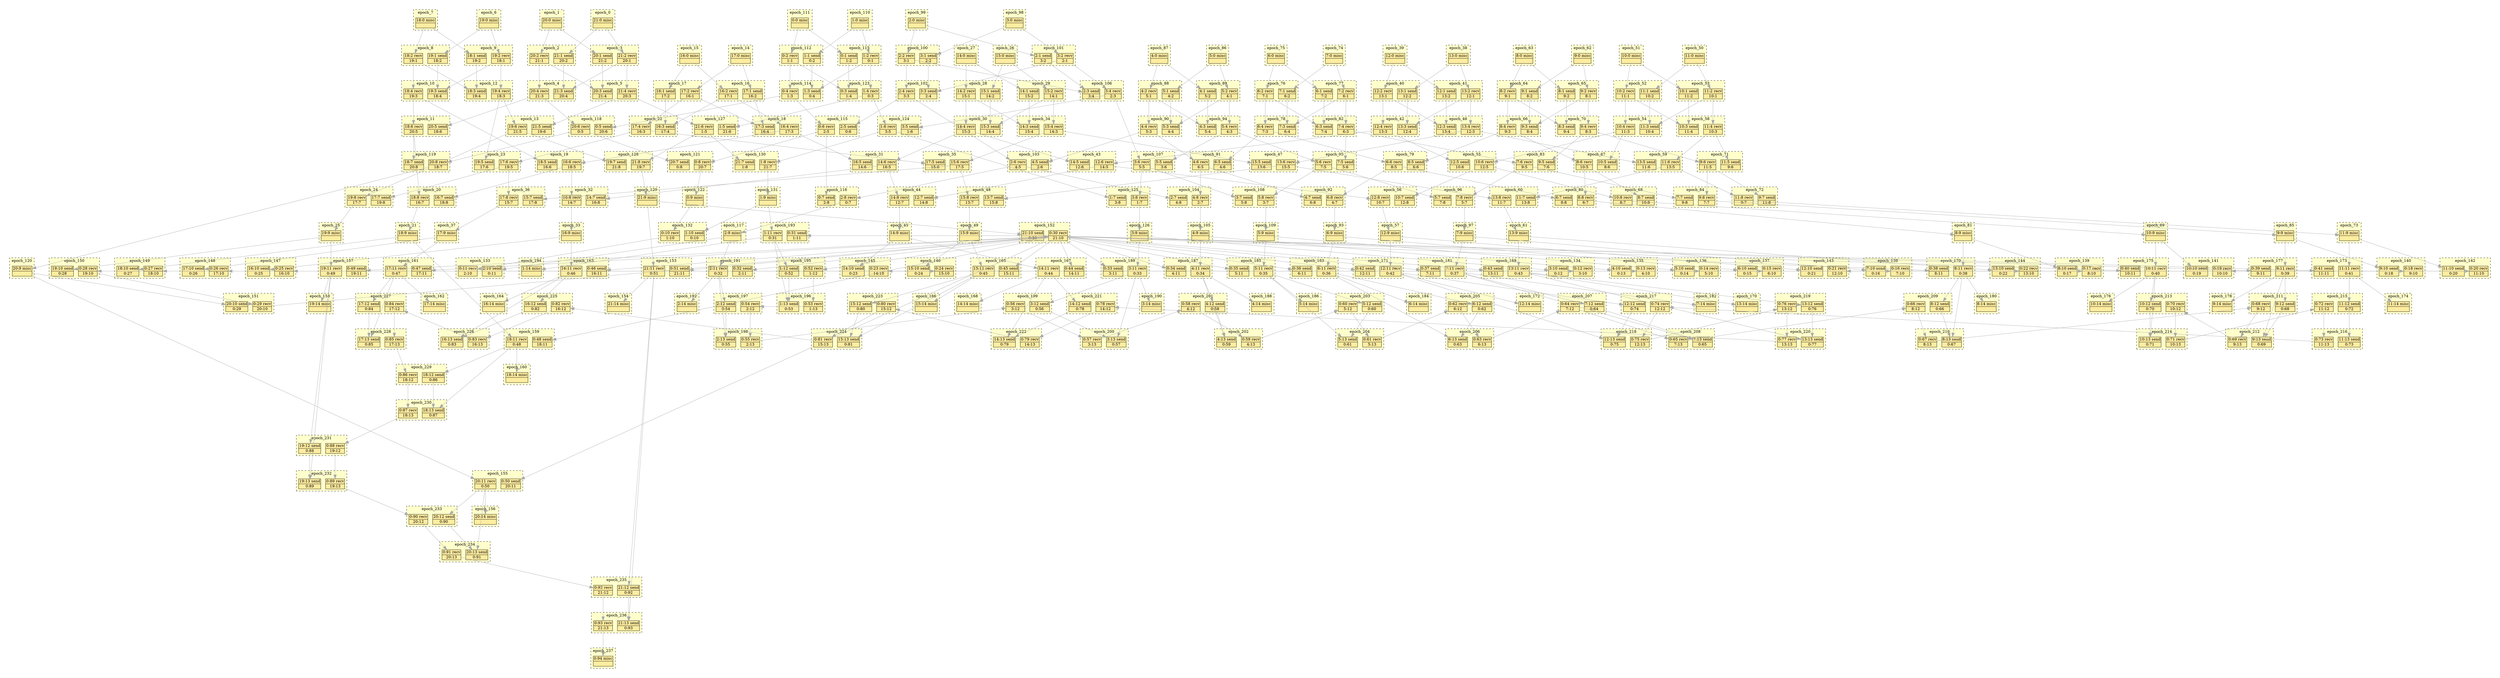 digraph{node[shape=none margin=0 style=filled colorscheme=ylorrd9 fillcolor=2];compound=true;splines=line;subgraph clusterdummy0_0{style=invis;subgraph clusterdummy0_1{style=invis;subgraph clusterdummy0_2{style=invis;subgraph cluster0{style=dashed;colorscheme=ylorrd9;bgcolor=1;edge[arrowhead=empty];label=epoch_0;395[label=<<table border="0" cellborder="0" cellspacing="0"><tr><td>21:0 misc</td></tr><hr/><tr><td> </td></tr></table>>];}}}}subgraph clusterdummy1_0{style=invis;subgraph clusterdummy1_1{style=invis;subgraph clusterdummy1_2{style=invis;subgraph cluster1{style=dashed;colorscheme=ylorrd9;bgcolor=1;edge[arrowhead=empty];label=epoch_1;380[label=<<table border="0" cellborder="0" cellspacing="0"><tr><td>20:0 misc</td></tr><hr/><tr><td> </td></tr></table>>];}}}}subgraph clusterdummy2_0{style=invis;subgraph clusterdummy2_1{style=invis;subgraph clusterdummy2_2{style=invis;subgraph cluster2{style=dashed;colorscheme=ylorrd9;bgcolor=1;edge[arrowhead=empty];label=epoch_2;382[label=<<table border="0" cellborder="0" cellspacing="0"><tr><td>20:2 recv</td></tr><hr/><tr><td> 21:1 </td></tr></table>>];396[label=<<table border="0" cellborder="0" cellspacing="0"><tr><td>21:1 send</td></tr><hr/><tr><td> 20:2 </td></tr></table>>];}}}}subgraph clusterdummy3_0{style=invis;subgraph clusterdummy3_1{style=invis;subgraph clusterdummy3_2{style=invis;subgraph cluster3{style=dashed;colorscheme=ylorrd9;bgcolor=1;edge[arrowhead=empty];label=epoch_3;381[label=<<table border="0" cellborder="0" cellspacing="0"><tr><td>20:1 send</td></tr><hr/><tr><td> 21:2 </td></tr></table>>];397[label=<<table border="0" cellborder="0" cellspacing="0"><tr><td>21:2 recv</td></tr><hr/><tr><td> 20:1 </td></tr></table>>];}}}}subgraph clusterdummy4_0{style=invis;subgraph clusterdummy4_1{style=invis;subgraph clusterdummy4_2{style=invis;subgraph cluster4{style=dashed;colorscheme=ylorrd9;bgcolor=1;edge[arrowhead=empty];label=epoch_4;384[label=<<table border="0" cellborder="0" cellspacing="0"><tr><td>20:4 recv</td></tr><hr/><tr><td> 21:3 </td></tr></table>>];398[label=<<table border="0" cellborder="0" cellspacing="0"><tr><td>21:3 send</td></tr><hr/><tr><td> 20:4 </td></tr></table>>];}}}}subgraph clusterdummy5_0{style=invis;subgraph clusterdummy5_1{style=invis;subgraph clusterdummy5_2{style=invis;subgraph cluster5{style=dashed;colorscheme=ylorrd9;bgcolor=1;edge[arrowhead=empty];label=epoch_5;383[label=<<table border="0" cellborder="0" cellspacing="0"><tr><td>20:3 send</td></tr><hr/><tr><td> 21:4 </td></tr></table>>];399[label=<<table border="0" cellborder="0" cellspacing="0"><tr><td>21:4 recv</td></tr><hr/><tr><td> 20:3 </td></tr></table>>];}}}}subgraph clusterdummy6_0{style=invis;subgraph clusterdummy6_1{style=invis;subgraph clusterdummy6_2{style=invis;subgraph cluster6{style=dashed;colorscheme=ylorrd9;bgcolor=1;edge[arrowhead=empty];label=epoch_6;365[label=<<table border="0" cellborder="0" cellspacing="0"><tr><td>19:0 misc</td></tr><hr/><tr><td> </td></tr></table>>];}}}}subgraph clusterdummy7_0{style=invis;subgraph clusterdummy7_1{style=invis;subgraph clusterdummy7_2{style=invis;subgraph cluster7{style=dashed;colorscheme=ylorrd9;bgcolor=1;edge[arrowhead=empty];label=epoch_7;350[label=<<table border="0" cellborder="0" cellspacing="0"><tr><td>18:0 misc</td></tr><hr/><tr><td> </td></tr></table>>];}}}}subgraph clusterdummy8_0{style=invis;subgraph clusterdummy8_1{style=invis;subgraph clusterdummy8_2{style=invis;subgraph cluster8{style=dashed;colorscheme=ylorrd9;bgcolor=1;edge[arrowhead=empty];label=epoch_8;352[label=<<table border="0" cellborder="0" cellspacing="0"><tr><td>18:2 recv</td></tr><hr/><tr><td> 19:1 </td></tr></table>>];366[label=<<table border="0" cellborder="0" cellspacing="0"><tr><td>19:1 send</td></tr><hr/><tr><td> 18:2 </td></tr></table>>];}}}}subgraph clusterdummy9_0{style=invis;subgraph clusterdummy9_1{style=invis;subgraph clusterdummy9_2{style=invis;subgraph cluster9{style=dashed;colorscheme=ylorrd9;bgcolor=1;edge[arrowhead=empty];label=epoch_9;351[label=<<table border="0" cellborder="0" cellspacing="0"><tr><td>18:1 send</td></tr><hr/><tr><td> 19:2 </td></tr></table>>];367[label=<<table border="0" cellborder="0" cellspacing="0"><tr><td>19:2 recv</td></tr><hr/><tr><td> 18:1 </td></tr></table>>];}}}}subgraph clusterdummy10_0{style=invis;subgraph clusterdummy10_1{style=invis;subgraph clusterdummy10_2{style=invis;subgraph cluster10{style=dashed;colorscheme=ylorrd9;bgcolor=1;edge[arrowhead=empty];label=epoch_10;354[label=<<table border="0" cellborder="0" cellspacing="0"><tr><td>18:4 recv</td></tr><hr/><tr><td> 19:3 </td></tr></table>>];368[label=<<table border="0" cellborder="0" cellspacing="0"><tr><td>19:3 send</td></tr><hr/><tr><td> 18:4 </td></tr></table>>];}}}}subgraph clusterdummy11_0{style=invis;subgraph clusterdummy11_1{style=invis;subgraph clusterdummy11_2{style=invis;subgraph cluster11{style=dashed;colorscheme=ylorrd9;bgcolor=1;edge[arrowhead=empty];label=epoch_11;356[label=<<table border="0" cellborder="0" cellspacing="0"><tr><td>18:6 recv</td></tr><hr/><tr><td> 20:5 </td></tr></table>>];385[label=<<table border="0" cellborder="0" cellspacing="0"><tr><td>20:5 send</td></tr><hr/><tr><td> 18:6 </td></tr></table>>];}}}}subgraph clusterdummy12_0{style=invis;subgraph clusterdummy12_1{style=invis;subgraph clusterdummy12_2{style=invis;subgraph cluster12{style=dashed;colorscheme=ylorrd9;bgcolor=1;edge[arrowhead=empty];label=epoch_12;353[label=<<table border="0" cellborder="0" cellspacing="0"><tr><td>18:3 send</td></tr><hr/><tr><td> 19:4 </td></tr></table>>];369[label=<<table border="0" cellborder="0" cellspacing="0"><tr><td>19:4 recv</td></tr><hr/><tr><td> 18:3 </td></tr></table>>];}}}}subgraph clusterdummy13_0{style=invis;subgraph clusterdummy13_1{style=invis;subgraph clusterdummy13_2{style=invis;subgraph cluster13{style=dashed;colorscheme=ylorrd9;bgcolor=1;edge[arrowhead=empty];label=epoch_13;371[label=<<table border="0" cellborder="0" cellspacing="0"><tr><td>19:6 recv</td></tr><hr/><tr><td> 21:5 </td></tr></table>>];400[label=<<table border="0" cellborder="0" cellspacing="0"><tr><td>21:5 send</td></tr><hr/><tr><td> 19:6 </td></tr></table>>];}}}}subgraph clusterdummy14_0{style=invis;subgraph clusterdummy14_1{style=invis;subgraph clusterdummy14_2{style=invis;subgraph cluster14{style=dashed;colorscheme=ylorrd9;bgcolor=1;edge[arrowhead=empty];label=epoch_14;335[label=<<table border="0" cellborder="0" cellspacing="0"><tr><td>17:0 misc</td></tr><hr/><tr><td> </td></tr></table>>];}}}}subgraph clusterdummy15_0{style=invis;subgraph clusterdummy15_1{style=invis;subgraph clusterdummy15_2{style=invis;subgraph cluster15{style=dashed;colorscheme=ylorrd9;bgcolor=1;edge[arrowhead=empty];label=epoch_15;320[label=<<table border="0" cellborder="0" cellspacing="0"><tr><td>16:0 misc</td></tr><hr/><tr><td> </td></tr></table>>];}}}}subgraph clusterdummy16_0{style=invis;subgraph clusterdummy16_1{style=invis;subgraph clusterdummy16_2{style=invis;subgraph cluster16{style=dashed;colorscheme=ylorrd9;bgcolor=1;edge[arrowhead=empty];label=epoch_16;322[label=<<table border="0" cellborder="0" cellspacing="0"><tr><td>16:2 recv</td></tr><hr/><tr><td> 17:1 </td></tr></table>>];336[label=<<table border="0" cellborder="0" cellspacing="0"><tr><td>17:1 send</td></tr><hr/><tr><td> 16:2 </td></tr></table>>];}}}}subgraph clusterdummy17_0{style=invis;subgraph clusterdummy17_1{style=invis;subgraph clusterdummy17_2{style=invis;subgraph cluster17{style=dashed;colorscheme=ylorrd9;bgcolor=1;edge[arrowhead=empty];label=epoch_17;321[label=<<table border="0" cellborder="0" cellspacing="0"><tr><td>16:1 send</td></tr><hr/><tr><td> 17:2 </td></tr></table>>];337[label=<<table border="0" cellborder="0" cellspacing="0"><tr><td>17:2 recv</td></tr><hr/><tr><td> 16:1 </td></tr></table>>];}}}}subgraph clusterdummy18_0{style=invis;subgraph clusterdummy18_1{style=invis;subgraph clusterdummy18_2{style=invis;subgraph cluster18{style=dashed;colorscheme=ylorrd9;bgcolor=1;edge[arrowhead=empty];label=epoch_18;324[label=<<table border="0" cellborder="0" cellspacing="0"><tr><td>16:4 recv</td></tr><hr/><tr><td> 17:3 </td></tr></table>>];338[label=<<table border="0" cellborder="0" cellspacing="0"><tr><td>17:3 send</td></tr><hr/><tr><td> 16:4 </td></tr></table>>];}}}}subgraph clusterdummy19_0{style=invis;subgraph clusterdummy19_1{style=invis;subgraph clusterdummy19_2{style=invis;subgraph cluster19{style=dashed;colorscheme=ylorrd9;bgcolor=1;edge[arrowhead=empty];label=epoch_19;326[label=<<table border="0" cellborder="0" cellspacing="0"><tr><td>16:6 recv</td></tr><hr/><tr><td> 18:5 </td></tr></table>>];355[label=<<table border="0" cellborder="0" cellspacing="0"><tr><td>18:5 send</td></tr><hr/><tr><td> 16:6 </td></tr></table>>];}}}}subgraph clusterdummy20_0{style=invis;subgraph clusterdummy20_1{style=invis;subgraph clusterdummy20_2{style=invis;subgraph cluster20{style=dashed;colorscheme=ylorrd9;bgcolor=1;edge[arrowhead=empty];label=epoch_20;327[label=<<table border="0" cellborder="0" cellspacing="0"><tr><td>16:7 send</td></tr><hr/><tr><td> 18:8 </td></tr></table>>];358[label=<<table border="0" cellborder="0" cellspacing="0"><tr><td>18:8 recv</td></tr><hr/><tr><td> 16:7 </td></tr></table>>];}}}}subgraph clusterdummy21_0{style=invis;subgraph clusterdummy21_1{style=invis;subgraph clusterdummy21_2{style=invis;subgraph cluster21{style=dashed;colorscheme=ylorrd9;bgcolor=1;edge[arrowhead=empty];label=epoch_21;359[label=<<table border="0" cellborder="0" cellspacing="0"><tr><td>18:9 misc</td></tr><hr/><tr><td> </td></tr></table>>];}}}}subgraph clusterdummy22_0{style=invis;subgraph clusterdummy22_1{style=invis;subgraph clusterdummy22_2{style=invis;subgraph cluster22{style=dashed;colorscheme=ylorrd9;bgcolor=1;edge[arrowhead=empty];label=epoch_22;323[label=<<table border="0" cellborder="0" cellspacing="0"><tr><td>16:3 send</td></tr><hr/><tr><td> 17:4 </td></tr></table>>];339[label=<<table border="0" cellborder="0" cellspacing="0"><tr><td>17:4 recv</td></tr><hr/><tr><td> 16:3 </td></tr></table>>];}}}}subgraph clusterdummy23_0{style=invis;subgraph clusterdummy23_1{style=invis;subgraph clusterdummy23_2{style=invis;subgraph cluster23{style=dashed;colorscheme=ylorrd9;bgcolor=1;edge[arrowhead=empty];label=epoch_23;341[label=<<table border="0" cellborder="0" cellspacing="0"><tr><td>17:6 recv</td></tr><hr/><tr><td> 19:5 </td></tr></table>>];370[label=<<table border="0" cellborder="0" cellspacing="0"><tr><td>19:5 send</td></tr><hr/><tr><td> 17:6 </td></tr></table>>];}}}}subgraph clusterdummy24_0{style=invis;subgraph clusterdummy24_1{style=invis;subgraph clusterdummy24_2{style=invis;subgraph cluster24{style=dashed;colorscheme=ylorrd9;bgcolor=1;edge[arrowhead=empty];label=epoch_24;342[label=<<table border="0" cellborder="0" cellspacing="0"><tr><td>17:7 send</td></tr><hr/><tr><td> 19:8 </td></tr></table>>];373[label=<<table border="0" cellborder="0" cellspacing="0"><tr><td>19:8 recv</td></tr><hr/><tr><td> 17:7 </td></tr></table>>];}}}}subgraph clusterdummy25_0{style=invis;subgraph clusterdummy25_1{style=invis;subgraph clusterdummy25_2{style=invis;subgraph cluster25{style=dashed;colorscheme=ylorrd9;bgcolor=1;edge[arrowhead=empty];label=epoch_25;374[label=<<table border="0" cellborder="0" cellspacing="0"><tr><td>19:9 misc</td></tr><hr/><tr><td> </td></tr></table>>];}}}}subgraph clusterdummy26_0{style=invis;subgraph clusterdummy26_1{style=invis;subgraph clusterdummy26_2{style=invis;subgraph cluster26{style=dashed;colorscheme=ylorrd9;bgcolor=1;edge[arrowhead=empty];label=epoch_26;305[label=<<table border="0" cellborder="0" cellspacing="0"><tr><td>15:0 misc</td></tr><hr/><tr><td> </td></tr></table>>];}}}}subgraph clusterdummy27_0{style=invis;subgraph clusterdummy27_1{style=invis;subgraph clusterdummy27_2{style=invis;subgraph cluster27{style=dashed;colorscheme=ylorrd9;bgcolor=1;edge[arrowhead=empty];label=epoch_27;290[label=<<table border="0" cellborder="0" cellspacing="0"><tr><td>14:0 misc</td></tr><hr/><tr><td> </td></tr></table>>];}}}}subgraph clusterdummy28_0{style=invis;subgraph clusterdummy28_1{style=invis;subgraph clusterdummy28_2{style=invis;subgraph cluster28{style=dashed;colorscheme=ylorrd9;bgcolor=1;edge[arrowhead=empty];label=epoch_28;292[label=<<table border="0" cellborder="0" cellspacing="0"><tr><td>14:2 recv</td></tr><hr/><tr><td> 15:1 </td></tr></table>>];306[label=<<table border="0" cellborder="0" cellspacing="0"><tr><td>15:1 send</td></tr><hr/><tr><td> 14:2 </td></tr></table>>];}}}}subgraph clusterdummy29_0{style=invis;subgraph clusterdummy29_1{style=invis;subgraph clusterdummy29_2{style=invis;subgraph cluster29{style=dashed;colorscheme=ylorrd9;bgcolor=1;edge[arrowhead=empty];label=epoch_29;291[label=<<table border="0" cellborder="0" cellspacing="0"><tr><td>14:1 send</td></tr><hr/><tr><td> 15:2 </td></tr></table>>];307[label=<<table border="0" cellborder="0" cellspacing="0"><tr><td>15:2 recv</td></tr><hr/><tr><td> 14:1 </td></tr></table>>];}}}}subgraph clusterdummy30_0{style=invis;subgraph clusterdummy30_1{style=invis;subgraph clusterdummy30_2{style=invis;subgraph cluster30{style=dashed;colorscheme=ylorrd9;bgcolor=1;edge[arrowhead=empty];label=epoch_30;294[label=<<table border="0" cellborder="0" cellspacing="0"><tr><td>14:4 recv</td></tr><hr/><tr><td> 15:3 </td></tr></table>>];308[label=<<table border="0" cellborder="0" cellspacing="0"><tr><td>15:3 send</td></tr><hr/><tr><td> 14:4 </td></tr></table>>];}}}}subgraph clusterdummy31_0{style=invis;subgraph clusterdummy31_1{style=invis;subgraph clusterdummy31_2{style=invis;subgraph cluster31{style=dashed;colorscheme=ylorrd9;bgcolor=1;edge[arrowhead=empty];label=epoch_31;296[label=<<table border="0" cellborder="0" cellspacing="0"><tr><td>14:6 recv</td></tr><hr/><tr><td> 16:5 </td></tr></table>>];325[label=<<table border="0" cellborder="0" cellspacing="0"><tr><td>16:5 send</td></tr><hr/><tr><td> 14:6 </td></tr></table>>];}}}}subgraph clusterdummy32_0{style=invis;subgraph clusterdummy32_1{style=invis;subgraph clusterdummy32_2{style=invis;subgraph cluster32{style=dashed;colorscheme=ylorrd9;bgcolor=1;edge[arrowhead=empty];label=epoch_32;297[label=<<table border="0" cellborder="0" cellspacing="0"><tr><td>14:7 send</td></tr><hr/><tr><td> 16:8 </td></tr></table>>];328[label=<<table border="0" cellborder="0" cellspacing="0"><tr><td>16:8 recv</td></tr><hr/><tr><td> 14:7 </td></tr></table>>];}}}}subgraph clusterdummy33_0{style=invis;subgraph clusterdummy33_1{style=invis;subgraph clusterdummy33_2{style=invis;subgraph cluster33{style=dashed;colorscheme=ylorrd9;bgcolor=1;edge[arrowhead=empty];label=epoch_33;329[label=<<table border="0" cellborder="0" cellspacing="0"><tr><td>16:9 misc</td></tr><hr/><tr><td> </td></tr></table>>];}}}}subgraph clusterdummy34_0{style=invis;subgraph clusterdummy34_1{style=invis;subgraph clusterdummy34_2{style=invis;subgraph cluster34{style=dashed;colorscheme=ylorrd9;bgcolor=1;edge[arrowhead=empty];label=epoch_34;293[label=<<table border="0" cellborder="0" cellspacing="0"><tr><td>14:3 send</td></tr><hr/><tr><td> 15:4 </td></tr></table>>];309[label=<<table border="0" cellborder="0" cellspacing="0"><tr><td>15:4 recv</td></tr><hr/><tr><td> 14:3 </td></tr></table>>];}}}}subgraph clusterdummy35_0{style=invis;subgraph clusterdummy35_1{style=invis;subgraph clusterdummy35_2{style=invis;subgraph cluster35{style=dashed;colorscheme=ylorrd9;bgcolor=1;edge[arrowhead=empty];label=epoch_35;311[label=<<table border="0" cellborder="0" cellspacing="0"><tr><td>15:6 recv</td></tr><hr/><tr><td> 17:5 </td></tr></table>>];340[label=<<table border="0" cellborder="0" cellspacing="0"><tr><td>17:5 send</td></tr><hr/><tr><td> 15:6 </td></tr></table>>];}}}}subgraph clusterdummy36_0{style=invis;subgraph clusterdummy36_1{style=invis;subgraph clusterdummy36_2{style=invis;subgraph cluster36{style=dashed;colorscheme=ylorrd9;bgcolor=1;edge[arrowhead=empty];label=epoch_36;312[label=<<table border="0" cellborder="0" cellspacing="0"><tr><td>15:7 send</td></tr><hr/><tr><td> 17:8 </td></tr></table>>];343[label=<<table border="0" cellborder="0" cellspacing="0"><tr><td>17:8 recv</td></tr><hr/><tr><td> 15:7 </td></tr></table>>];}}}}subgraph clusterdummy37_0{style=invis;subgraph clusterdummy37_1{style=invis;subgraph clusterdummy37_2{style=invis;subgraph cluster37{style=dashed;colorscheme=ylorrd9;bgcolor=1;edge[arrowhead=empty];label=epoch_37;344[label=<<table border="0" cellborder="0" cellspacing="0"><tr><td>17:9 misc</td></tr><hr/><tr><td> </td></tr></table>>];}}}}subgraph clusterdummy38_0{style=invis;subgraph clusterdummy38_1{style=invis;subgraph clusterdummy38_2{style=invis;subgraph cluster38{style=dashed;colorscheme=ylorrd9;bgcolor=1;edge[arrowhead=empty];label=epoch_38;275[label=<<table border="0" cellborder="0" cellspacing="0"><tr><td>13:0 misc</td></tr><hr/><tr><td> </td></tr></table>>];}}}}subgraph clusterdummy39_0{style=invis;subgraph clusterdummy39_1{style=invis;subgraph clusterdummy39_2{style=invis;subgraph cluster39{style=dashed;colorscheme=ylorrd9;bgcolor=1;edge[arrowhead=empty];label=epoch_39;260[label=<<table border="0" cellborder="0" cellspacing="0"><tr><td>12:0 misc</td></tr><hr/><tr><td> </td></tr></table>>];}}}}subgraph clusterdummy40_0{style=invis;subgraph clusterdummy40_1{style=invis;subgraph clusterdummy40_2{style=invis;subgraph cluster40{style=dashed;colorscheme=ylorrd9;bgcolor=1;edge[arrowhead=empty];label=epoch_40;262[label=<<table border="0" cellborder="0" cellspacing="0"><tr><td>12:2 recv</td></tr><hr/><tr><td> 13:1 </td></tr></table>>];276[label=<<table border="0" cellborder="0" cellspacing="0"><tr><td>13:1 send</td></tr><hr/><tr><td> 12:2 </td></tr></table>>];}}}}subgraph clusterdummy41_0{style=invis;subgraph clusterdummy41_1{style=invis;subgraph clusterdummy41_2{style=invis;subgraph cluster41{style=dashed;colorscheme=ylorrd9;bgcolor=1;edge[arrowhead=empty];label=epoch_41;261[label=<<table border="0" cellborder="0" cellspacing="0"><tr><td>12:1 send</td></tr><hr/><tr><td> 13:2 </td></tr></table>>];277[label=<<table border="0" cellborder="0" cellspacing="0"><tr><td>13:2 recv</td></tr><hr/><tr><td> 12:1 </td></tr></table>>];}}}}subgraph clusterdummy42_0{style=invis;subgraph clusterdummy42_1{style=invis;subgraph clusterdummy42_2{style=invis;subgraph cluster42{style=dashed;colorscheme=ylorrd9;bgcolor=1;edge[arrowhead=empty];label=epoch_42;264[label=<<table border="0" cellborder="0" cellspacing="0"><tr><td>12:4 recv</td></tr><hr/><tr><td> 13:3 </td></tr></table>>];278[label=<<table border="0" cellborder="0" cellspacing="0"><tr><td>13:3 send</td></tr><hr/><tr><td> 12:4 </td></tr></table>>];}}}}subgraph clusterdummy43_0{style=invis;subgraph clusterdummy43_1{style=invis;subgraph clusterdummy43_2{style=invis;subgraph cluster43{style=dashed;colorscheme=ylorrd9;bgcolor=1;edge[arrowhead=empty];label=epoch_43;266[label=<<table border="0" cellborder="0" cellspacing="0"><tr><td>12:6 recv</td></tr><hr/><tr><td> 14:5 </td></tr></table>>];295[label=<<table border="0" cellborder="0" cellspacing="0"><tr><td>14:5 send</td></tr><hr/><tr><td> 12:6 </td></tr></table>>];}}}}subgraph clusterdummy44_0{style=invis;subgraph clusterdummy44_1{style=invis;subgraph clusterdummy44_2{style=invis;subgraph cluster44{style=dashed;colorscheme=ylorrd9;bgcolor=1;edge[arrowhead=empty];label=epoch_44;267[label=<<table border="0" cellborder="0" cellspacing="0"><tr><td>12:7 send</td></tr><hr/><tr><td> 14:8 </td></tr></table>>];298[label=<<table border="0" cellborder="0" cellspacing="0"><tr><td>14:8 recv</td></tr><hr/><tr><td> 12:7 </td></tr></table>>];}}}}subgraph clusterdummy45_0{style=invis;subgraph clusterdummy45_1{style=invis;subgraph clusterdummy45_2{style=invis;subgraph cluster45{style=dashed;colorscheme=ylorrd9;bgcolor=1;edge[arrowhead=empty];label=epoch_45;299[label=<<table border="0" cellborder="0" cellspacing="0"><tr><td>14:9 misc</td></tr><hr/><tr><td> </td></tr></table>>];}}}}subgraph clusterdummy46_0{style=invis;subgraph clusterdummy46_1{style=invis;subgraph clusterdummy46_2{style=invis;subgraph cluster46{style=dashed;colorscheme=ylorrd9;bgcolor=1;edge[arrowhead=empty];label=epoch_46;263[label=<<table border="0" cellborder="0" cellspacing="0"><tr><td>12:3 send</td></tr><hr/><tr><td> 13:4 </td></tr></table>>];279[label=<<table border="0" cellborder="0" cellspacing="0"><tr><td>13:4 recv</td></tr><hr/><tr><td> 12:3 </td></tr></table>>];}}}}subgraph clusterdummy47_0{style=invis;subgraph clusterdummy47_1{style=invis;subgraph clusterdummy47_2{style=invis;subgraph cluster47{style=dashed;colorscheme=ylorrd9;bgcolor=1;edge[arrowhead=empty];label=epoch_47;281[label=<<table border="0" cellborder="0" cellspacing="0"><tr><td>13:6 recv</td></tr><hr/><tr><td> 15:5 </td></tr></table>>];310[label=<<table border="0" cellborder="0" cellspacing="0"><tr><td>15:5 send</td></tr><hr/><tr><td> 13:6 </td></tr></table>>];}}}}subgraph clusterdummy48_0{style=invis;subgraph clusterdummy48_1{style=invis;subgraph clusterdummy48_2{style=invis;subgraph cluster48{style=dashed;colorscheme=ylorrd9;bgcolor=1;edge[arrowhead=empty];label=epoch_48;282[label=<<table border="0" cellborder="0" cellspacing="0"><tr><td>13:7 send</td></tr><hr/><tr><td> 15:8 </td></tr></table>>];313[label=<<table border="0" cellborder="0" cellspacing="0"><tr><td>15:8 recv</td></tr><hr/><tr><td> 13:7 </td></tr></table>>];}}}}subgraph clusterdummy49_0{style=invis;subgraph clusterdummy49_1{style=invis;subgraph clusterdummy49_2{style=invis;subgraph cluster49{style=dashed;colorscheme=ylorrd9;bgcolor=1;edge[arrowhead=empty];label=epoch_49;314[label=<<table border="0" cellborder="0" cellspacing="0"><tr><td>15:9 misc</td></tr><hr/><tr><td> </td></tr></table>>];}}}}subgraph clusterdummy50_0{style=invis;subgraph clusterdummy50_1{style=invis;subgraph clusterdummy50_2{style=invis;subgraph cluster50{style=dashed;colorscheme=ylorrd9;bgcolor=1;edge[arrowhead=empty];label=epoch_50;245[label=<<table border="0" cellborder="0" cellspacing="0"><tr><td>11:0 misc</td></tr><hr/><tr><td> </td></tr></table>>];}}}}subgraph clusterdummy51_0{style=invis;subgraph clusterdummy51_1{style=invis;subgraph clusterdummy51_2{style=invis;subgraph cluster51{style=dashed;colorscheme=ylorrd9;bgcolor=1;edge[arrowhead=empty];label=epoch_51;230[label=<<table border="0" cellborder="0" cellspacing="0"><tr><td>10:0 misc</td></tr><hr/><tr><td> </td></tr></table>>];}}}}subgraph clusterdummy52_0{style=invis;subgraph clusterdummy52_1{style=invis;subgraph clusterdummy52_2{style=invis;subgraph cluster52{style=dashed;colorscheme=ylorrd9;bgcolor=1;edge[arrowhead=empty];label=epoch_52;232[label=<<table border="0" cellborder="0" cellspacing="0"><tr><td>10:2 recv</td></tr><hr/><tr><td> 11:1 </td></tr></table>>];246[label=<<table border="0" cellborder="0" cellspacing="0"><tr><td>11:1 send</td></tr><hr/><tr><td> 10:2 </td></tr></table>>];}}}}subgraph clusterdummy53_0{style=invis;subgraph clusterdummy53_1{style=invis;subgraph clusterdummy53_2{style=invis;subgraph cluster53{style=dashed;colorscheme=ylorrd9;bgcolor=1;edge[arrowhead=empty];label=epoch_53;231[label=<<table border="0" cellborder="0" cellspacing="0"><tr><td>10:1 send</td></tr><hr/><tr><td> 11:2 </td></tr></table>>];247[label=<<table border="0" cellborder="0" cellspacing="0"><tr><td>11:2 recv</td></tr><hr/><tr><td> 10:1 </td></tr></table>>];}}}}subgraph clusterdummy54_0{style=invis;subgraph clusterdummy54_1{style=invis;subgraph clusterdummy54_2{style=invis;subgraph cluster54{style=dashed;colorscheme=ylorrd9;bgcolor=1;edge[arrowhead=empty];label=epoch_54;234[label=<<table border="0" cellborder="0" cellspacing="0"><tr><td>10:4 recv</td></tr><hr/><tr><td> 11:3 </td></tr></table>>];248[label=<<table border="0" cellborder="0" cellspacing="0"><tr><td>11:3 send</td></tr><hr/><tr><td> 10:4 </td></tr></table>>];}}}}subgraph clusterdummy55_0{style=invis;subgraph clusterdummy55_1{style=invis;subgraph clusterdummy55_2{style=invis;subgraph cluster55{style=dashed;colorscheme=ylorrd9;bgcolor=1;edge[arrowhead=empty];label=epoch_55;236[label=<<table border="0" cellborder="0" cellspacing="0"><tr><td>10:6 recv</td></tr><hr/><tr><td> 12:5 </td></tr></table>>];265[label=<<table border="0" cellborder="0" cellspacing="0"><tr><td>12:5 send</td></tr><hr/><tr><td> 10:6 </td></tr></table>>];}}}}subgraph clusterdummy56_0{style=invis;subgraph clusterdummy56_1{style=invis;subgraph clusterdummy56_2{style=invis;subgraph cluster56{style=dashed;colorscheme=ylorrd9;bgcolor=1;edge[arrowhead=empty];label=epoch_56;237[label=<<table border="0" cellborder="0" cellspacing="0"><tr><td>10:7 send</td></tr><hr/><tr><td> 12:8 </td></tr></table>>];268[label=<<table border="0" cellborder="0" cellspacing="0"><tr><td>12:8 recv</td></tr><hr/><tr><td> 10:7 </td></tr></table>>];}}}}subgraph clusterdummy57_0{style=invis;subgraph clusterdummy57_1{style=invis;subgraph clusterdummy57_2{style=invis;subgraph cluster57{style=dashed;colorscheme=ylorrd9;bgcolor=1;edge[arrowhead=empty];label=epoch_57;269[label=<<table border="0" cellborder="0" cellspacing="0"><tr><td>12:9 misc</td></tr><hr/><tr><td> </td></tr></table>>];}}}}subgraph clusterdummy58_0{style=invis;subgraph clusterdummy58_1{style=invis;subgraph clusterdummy58_2{style=invis;subgraph cluster58{style=dashed;colorscheme=ylorrd9;bgcolor=1;edge[arrowhead=empty];label=epoch_58;233[label=<<table border="0" cellborder="0" cellspacing="0"><tr><td>10:3 send</td></tr><hr/><tr><td> 11:4 </td></tr></table>>];249[label=<<table border="0" cellborder="0" cellspacing="0"><tr><td>11:4 recv</td></tr><hr/><tr><td> 10:3 </td></tr></table>>];}}}}subgraph clusterdummy59_0{style=invis;subgraph clusterdummy59_1{style=invis;subgraph clusterdummy59_2{style=invis;subgraph cluster59{style=dashed;colorscheme=ylorrd9;bgcolor=1;edge[arrowhead=empty];label=epoch_59;251[label=<<table border="0" cellborder="0" cellspacing="0"><tr><td>11:6 recv</td></tr><hr/><tr><td> 13:5 </td></tr></table>>];280[label=<<table border="0" cellborder="0" cellspacing="0"><tr><td>13:5 send</td></tr><hr/><tr><td> 11:6 </td></tr></table>>];}}}}subgraph clusterdummy60_0{style=invis;subgraph clusterdummy60_1{style=invis;subgraph clusterdummy60_2{style=invis;subgraph cluster60{style=dashed;colorscheme=ylorrd9;bgcolor=1;edge[arrowhead=empty];label=epoch_60;252[label=<<table border="0" cellborder="0" cellspacing="0"><tr><td>11:7 send</td></tr><hr/><tr><td> 13:8 </td></tr></table>>];283[label=<<table border="0" cellborder="0" cellspacing="0"><tr><td>13:8 recv</td></tr><hr/><tr><td> 11:7 </td></tr></table>>];}}}}subgraph clusterdummy61_0{style=invis;subgraph clusterdummy61_1{style=invis;subgraph clusterdummy61_2{style=invis;subgraph cluster61{style=dashed;colorscheme=ylorrd9;bgcolor=1;edge[arrowhead=empty];label=epoch_61;284[label=<<table border="0" cellborder="0" cellspacing="0"><tr><td>13:9 misc</td></tr><hr/><tr><td> </td></tr></table>>];}}}}subgraph clusterdummy62_0{style=invis;subgraph clusterdummy62_1{style=invis;subgraph clusterdummy62_2{style=invis;subgraph cluster62{style=dashed;colorscheme=ylorrd9;bgcolor=1;edge[arrowhead=empty];label=epoch_62;215[label=<<table border="0" cellborder="0" cellspacing="0"><tr><td>9:0 misc</td></tr><hr/><tr><td> </td></tr></table>>];}}}}subgraph clusterdummy63_0{style=invis;subgraph clusterdummy63_1{style=invis;subgraph clusterdummy63_2{style=invis;subgraph cluster63{style=dashed;colorscheme=ylorrd9;bgcolor=1;edge[arrowhead=empty];label=epoch_63;200[label=<<table border="0" cellborder="0" cellspacing="0"><tr><td>8:0 misc</td></tr><hr/><tr><td> </td></tr></table>>];}}}}subgraph clusterdummy64_0{style=invis;subgraph clusterdummy64_1{style=invis;subgraph clusterdummy64_2{style=invis;subgraph cluster64{style=dashed;colorscheme=ylorrd9;bgcolor=1;edge[arrowhead=empty];label=epoch_64;202[label=<<table border="0" cellborder="0" cellspacing="0"><tr><td>8:2 recv</td></tr><hr/><tr><td> 9:1 </td></tr></table>>];216[label=<<table border="0" cellborder="0" cellspacing="0"><tr><td>9:1 send</td></tr><hr/><tr><td> 8:2 </td></tr></table>>];}}}}subgraph clusterdummy65_0{style=invis;subgraph clusterdummy65_1{style=invis;subgraph clusterdummy65_2{style=invis;subgraph cluster65{style=dashed;colorscheme=ylorrd9;bgcolor=1;edge[arrowhead=empty];label=epoch_65;201[label=<<table border="0" cellborder="0" cellspacing="0"><tr><td>8:1 send</td></tr><hr/><tr><td> 9:2 </td></tr></table>>];217[label=<<table border="0" cellborder="0" cellspacing="0"><tr><td>9:2 recv</td></tr><hr/><tr><td> 8:1 </td></tr></table>>];}}}}subgraph clusterdummy66_0{style=invis;subgraph clusterdummy66_1{style=invis;subgraph clusterdummy66_2{style=invis;subgraph cluster66{style=dashed;colorscheme=ylorrd9;bgcolor=1;edge[arrowhead=empty];label=epoch_66;204[label=<<table border="0" cellborder="0" cellspacing="0"><tr><td>8:4 recv</td></tr><hr/><tr><td> 9:3 </td></tr></table>>];218[label=<<table border="0" cellborder="0" cellspacing="0"><tr><td>9:3 send</td></tr><hr/><tr><td> 8:4 </td></tr></table>>];}}}}subgraph clusterdummy67_0{style=invis;subgraph clusterdummy67_1{style=invis;subgraph clusterdummy67_2{style=invis;subgraph cluster67{style=dashed;colorscheme=ylorrd9;bgcolor=1;edge[arrowhead=empty];label=epoch_67;206[label=<<table border="0" cellborder="0" cellspacing="0"><tr><td>8:6 recv</td></tr><hr/><tr><td> 10:5 </td></tr></table>>];235[label=<<table border="0" cellborder="0" cellspacing="0"><tr><td>10:5 send</td></tr><hr/><tr><td> 8:6 </td></tr></table>>];}}}}subgraph clusterdummy68_0{style=invis;subgraph clusterdummy68_1{style=invis;subgraph clusterdummy68_2{style=invis;subgraph cluster68{style=dashed;colorscheme=ylorrd9;bgcolor=1;edge[arrowhead=empty];label=epoch_68;207[label=<<table border="0" cellborder="0" cellspacing="0"><tr><td>8:7 send</td></tr><hr/><tr><td> 10:8 </td></tr></table>>];238[label=<<table border="0" cellborder="0" cellspacing="0"><tr><td>10:8 recv</td></tr><hr/><tr><td> 8:7 </td></tr></table>>];}}}}subgraph clusterdummy69_0{style=invis;subgraph clusterdummy69_1{style=invis;subgraph clusterdummy69_2{style=invis;subgraph cluster69{style=dashed;colorscheme=ylorrd9;bgcolor=1;edge[arrowhead=empty];label=epoch_69;239[label=<<table border="0" cellborder="0" cellspacing="0"><tr><td>10:9 misc</td></tr><hr/><tr><td> </td></tr></table>>];}}}}subgraph clusterdummy70_0{style=invis;subgraph clusterdummy70_1{style=invis;subgraph clusterdummy70_2{style=invis;subgraph cluster70{style=dashed;colorscheme=ylorrd9;bgcolor=1;edge[arrowhead=empty];label=epoch_70;203[label=<<table border="0" cellborder="0" cellspacing="0"><tr><td>8:3 send</td></tr><hr/><tr><td> 9:4 </td></tr></table>>];219[label=<<table border="0" cellborder="0" cellspacing="0"><tr><td>9:4 recv</td></tr><hr/><tr><td> 8:3 </td></tr></table>>];}}}}subgraph clusterdummy71_0{style=invis;subgraph clusterdummy71_1{style=invis;subgraph clusterdummy71_2{style=invis;subgraph cluster71{style=dashed;colorscheme=ylorrd9;bgcolor=1;edge[arrowhead=empty];label=epoch_71;221[label=<<table border="0" cellborder="0" cellspacing="0"><tr><td>9:6 recv</td></tr><hr/><tr><td> 11:5 </td></tr></table>>];250[label=<<table border="0" cellborder="0" cellspacing="0"><tr><td>11:5 send</td></tr><hr/><tr><td> 9:6 </td></tr></table>>];}}}}subgraph clusterdummy72_0{style=invis;subgraph clusterdummy72_1{style=invis;subgraph clusterdummy72_2{style=invis;subgraph cluster72{style=dashed;colorscheme=ylorrd9;bgcolor=1;edge[arrowhead=empty];label=epoch_72;222[label=<<table border="0" cellborder="0" cellspacing="0"><tr><td>9:7 send</td></tr><hr/><tr><td> 11:8 </td></tr></table>>];253[label=<<table border="0" cellborder="0" cellspacing="0"><tr><td>11:8 recv</td></tr><hr/><tr><td> 9:7 </td></tr></table>>];}}}}subgraph clusterdummy73_0{style=invis;subgraph clusterdummy73_1{style=invis;subgraph clusterdummy73_2{style=invis;subgraph cluster73{style=dashed;colorscheme=ylorrd9;bgcolor=1;edge[arrowhead=empty];label=epoch_73;254[label=<<table border="0" cellborder="0" cellspacing="0"><tr><td>11:9 misc</td></tr><hr/><tr><td> </td></tr></table>>];}}}}subgraph clusterdummy74_0{style=invis;subgraph clusterdummy74_1{style=invis;subgraph clusterdummy74_2{style=invis;subgraph cluster74{style=dashed;colorscheme=ylorrd9;bgcolor=1;edge[arrowhead=empty];label=epoch_74;185[label=<<table border="0" cellborder="0" cellspacing="0"><tr><td>7:0 misc</td></tr><hr/><tr><td> </td></tr></table>>];}}}}subgraph clusterdummy75_0{style=invis;subgraph clusterdummy75_1{style=invis;subgraph clusterdummy75_2{style=invis;subgraph cluster75{style=dashed;colorscheme=ylorrd9;bgcolor=1;edge[arrowhead=empty];label=epoch_75;170[label=<<table border="0" cellborder="0" cellspacing="0"><tr><td>6:0 misc</td></tr><hr/><tr><td> </td></tr></table>>];}}}}subgraph clusterdummy76_0{style=invis;subgraph clusterdummy76_1{style=invis;subgraph clusterdummy76_2{style=invis;subgraph cluster76{style=dashed;colorscheme=ylorrd9;bgcolor=1;edge[arrowhead=empty];label=epoch_76;172[label=<<table border="0" cellborder="0" cellspacing="0"><tr><td>6:2 recv</td></tr><hr/><tr><td> 7:1 </td></tr></table>>];186[label=<<table border="0" cellborder="0" cellspacing="0"><tr><td>7:1 send</td></tr><hr/><tr><td> 6:2 </td></tr></table>>];}}}}subgraph clusterdummy77_0{style=invis;subgraph clusterdummy77_1{style=invis;subgraph clusterdummy77_2{style=invis;subgraph cluster77{style=dashed;colorscheme=ylorrd9;bgcolor=1;edge[arrowhead=empty];label=epoch_77;171[label=<<table border="0" cellborder="0" cellspacing="0"><tr><td>6:1 send</td></tr><hr/><tr><td> 7:2 </td></tr></table>>];187[label=<<table border="0" cellborder="0" cellspacing="0"><tr><td>7:2 recv</td></tr><hr/><tr><td> 6:1 </td></tr></table>>];}}}}subgraph clusterdummy78_0{style=invis;subgraph clusterdummy78_1{style=invis;subgraph clusterdummy78_2{style=invis;subgraph cluster78{style=dashed;colorscheme=ylorrd9;bgcolor=1;edge[arrowhead=empty];label=epoch_78;174[label=<<table border="0" cellborder="0" cellspacing="0"><tr><td>6:4 recv</td></tr><hr/><tr><td> 7:3 </td></tr></table>>];188[label=<<table border="0" cellborder="0" cellspacing="0"><tr><td>7:3 send</td></tr><hr/><tr><td> 6:4 </td></tr></table>>];}}}}subgraph clusterdummy79_0{style=invis;subgraph clusterdummy79_1{style=invis;subgraph clusterdummy79_2{style=invis;subgraph cluster79{style=dashed;colorscheme=ylorrd9;bgcolor=1;edge[arrowhead=empty];label=epoch_79;176[label=<<table border="0" cellborder="0" cellspacing="0"><tr><td>6:6 recv</td></tr><hr/><tr><td> 8:5 </td></tr></table>>];205[label=<<table border="0" cellborder="0" cellspacing="0"><tr><td>8:5 send</td></tr><hr/><tr><td> 6:6 </td></tr></table>>];}}}}subgraph clusterdummy80_0{style=invis;subgraph clusterdummy80_1{style=invis;subgraph clusterdummy80_2{style=invis;subgraph cluster80{style=dashed;colorscheme=ylorrd9;bgcolor=1;edge[arrowhead=empty];label=epoch_80;177[label=<<table border="0" cellborder="0" cellspacing="0"><tr><td>6:7 send</td></tr><hr/><tr><td> 8:8 </td></tr></table>>];208[label=<<table border="0" cellborder="0" cellspacing="0"><tr><td>8:8 recv</td></tr><hr/><tr><td> 6:7 </td></tr></table>>];}}}}subgraph clusterdummy81_0{style=invis;subgraph clusterdummy81_1{style=invis;subgraph clusterdummy81_2{style=invis;subgraph cluster81{style=dashed;colorscheme=ylorrd9;bgcolor=1;edge[arrowhead=empty];label=epoch_81;209[label=<<table border="0" cellborder="0" cellspacing="0"><tr><td>8:9 misc</td></tr><hr/><tr><td> </td></tr></table>>];}}}}subgraph clusterdummy82_0{style=invis;subgraph clusterdummy82_1{style=invis;subgraph clusterdummy82_2{style=invis;subgraph cluster82{style=dashed;colorscheme=ylorrd9;bgcolor=1;edge[arrowhead=empty];label=epoch_82;173[label=<<table border="0" cellborder="0" cellspacing="0"><tr><td>6:3 send</td></tr><hr/><tr><td> 7:4 </td></tr></table>>];189[label=<<table border="0" cellborder="0" cellspacing="0"><tr><td>7:4 recv</td></tr><hr/><tr><td> 6:3 </td></tr></table>>];}}}}subgraph clusterdummy83_0{style=invis;subgraph clusterdummy83_1{style=invis;subgraph clusterdummy83_2{style=invis;subgraph cluster83{style=dashed;colorscheme=ylorrd9;bgcolor=1;edge[arrowhead=empty];label=epoch_83;191[label=<<table border="0" cellborder="0" cellspacing="0"><tr><td>7:6 recv</td></tr><hr/><tr><td> 9:5 </td></tr></table>>];220[label=<<table border="0" cellborder="0" cellspacing="0"><tr><td>9:5 send</td></tr><hr/><tr><td> 7:6 </td></tr></table>>];}}}}subgraph clusterdummy84_0{style=invis;subgraph clusterdummy84_1{style=invis;subgraph clusterdummy84_2{style=invis;subgraph cluster84{style=dashed;colorscheme=ylorrd9;bgcolor=1;edge[arrowhead=empty];label=epoch_84;192[label=<<table border="0" cellborder="0" cellspacing="0"><tr><td>7:7 send</td></tr><hr/><tr><td> 9:8 </td></tr></table>>];223[label=<<table border="0" cellborder="0" cellspacing="0"><tr><td>9:8 recv</td></tr><hr/><tr><td> 7:7 </td></tr></table>>];}}}}subgraph clusterdummy85_0{style=invis;subgraph clusterdummy85_1{style=invis;subgraph clusterdummy85_2{style=invis;subgraph cluster85{style=dashed;colorscheme=ylorrd9;bgcolor=1;edge[arrowhead=empty];label=epoch_85;224[label=<<table border="0" cellborder="0" cellspacing="0"><tr><td>9:9 misc</td></tr><hr/><tr><td> </td></tr></table>>];}}}}subgraph clusterdummy86_0{style=invis;subgraph clusterdummy86_1{style=invis;subgraph clusterdummy86_2{style=invis;subgraph cluster86{style=dashed;colorscheme=ylorrd9;bgcolor=1;edge[arrowhead=empty];label=epoch_86;155[label=<<table border="0" cellborder="0" cellspacing="0"><tr><td>5:0 misc</td></tr><hr/><tr><td> </td></tr></table>>];}}}}subgraph clusterdummy87_0{style=invis;subgraph clusterdummy87_1{style=invis;subgraph clusterdummy87_2{style=invis;subgraph cluster87{style=dashed;colorscheme=ylorrd9;bgcolor=1;edge[arrowhead=empty];label=epoch_87;140[label=<<table border="0" cellborder="0" cellspacing="0"><tr><td>4:0 misc</td></tr><hr/><tr><td> </td></tr></table>>];}}}}subgraph clusterdummy88_0{style=invis;subgraph clusterdummy88_1{style=invis;subgraph clusterdummy88_2{style=invis;subgraph cluster88{style=dashed;colorscheme=ylorrd9;bgcolor=1;edge[arrowhead=empty];label=epoch_88;142[label=<<table border="0" cellborder="0" cellspacing="0"><tr><td>4:2 recv</td></tr><hr/><tr><td> 5:1 </td></tr></table>>];156[label=<<table border="0" cellborder="0" cellspacing="0"><tr><td>5:1 send</td></tr><hr/><tr><td> 4:2 </td></tr></table>>];}}}}subgraph clusterdummy89_0{style=invis;subgraph clusterdummy89_1{style=invis;subgraph clusterdummy89_2{style=invis;subgraph cluster89{style=dashed;colorscheme=ylorrd9;bgcolor=1;edge[arrowhead=empty];label=epoch_89;141[label=<<table border="0" cellborder="0" cellspacing="0"><tr><td>4:1 send</td></tr><hr/><tr><td> 5:2 </td></tr></table>>];157[label=<<table border="0" cellborder="0" cellspacing="0"><tr><td>5:2 recv</td></tr><hr/><tr><td> 4:1 </td></tr></table>>];}}}}subgraph clusterdummy90_0{style=invis;subgraph clusterdummy90_1{style=invis;subgraph clusterdummy90_2{style=invis;subgraph cluster90{style=dashed;colorscheme=ylorrd9;bgcolor=1;edge[arrowhead=empty];label=epoch_90;144[label=<<table border="0" cellborder="0" cellspacing="0"><tr><td>4:4 recv</td></tr><hr/><tr><td> 5:3 </td></tr></table>>];158[label=<<table border="0" cellborder="0" cellspacing="0"><tr><td>5:3 send</td></tr><hr/><tr><td> 4:4 </td></tr></table>>];}}}}subgraph clusterdummy91_0{style=invis;subgraph clusterdummy91_1{style=invis;subgraph clusterdummy91_2{style=invis;subgraph cluster91{style=dashed;colorscheme=ylorrd9;bgcolor=1;edge[arrowhead=empty];label=epoch_91;146[label=<<table border="0" cellborder="0" cellspacing="0"><tr><td>4:6 recv</td></tr><hr/><tr><td> 6:5 </td></tr></table>>];175[label=<<table border="0" cellborder="0" cellspacing="0"><tr><td>6:5 send</td></tr><hr/><tr><td> 4:6 </td></tr></table>>];}}}}subgraph clusterdummy92_0{style=invis;subgraph clusterdummy92_1{style=invis;subgraph clusterdummy92_2{style=invis;subgraph cluster92{style=dashed;colorscheme=ylorrd9;bgcolor=1;edge[arrowhead=empty];label=epoch_92;147[label=<<table border="0" cellborder="0" cellspacing="0"><tr><td>4:7 send</td></tr><hr/><tr><td> 6:8 </td></tr></table>>];178[label=<<table border="0" cellborder="0" cellspacing="0"><tr><td>6:8 recv</td></tr><hr/><tr><td> 4:7 </td></tr></table>>];}}}}subgraph clusterdummy93_0{style=invis;subgraph clusterdummy93_1{style=invis;subgraph clusterdummy93_2{style=invis;subgraph cluster93{style=dashed;colorscheme=ylorrd9;bgcolor=1;edge[arrowhead=empty];label=epoch_93;179[label=<<table border="0" cellborder="0" cellspacing="0"><tr><td>6:9 misc</td></tr><hr/><tr><td> </td></tr></table>>];}}}}subgraph clusterdummy94_0{style=invis;subgraph clusterdummy94_1{style=invis;subgraph clusterdummy94_2{style=invis;subgraph cluster94{style=dashed;colorscheme=ylorrd9;bgcolor=1;edge[arrowhead=empty];label=epoch_94;143[label=<<table border="0" cellborder="0" cellspacing="0"><tr><td>4:3 send</td></tr><hr/><tr><td> 5:4 </td></tr></table>>];159[label=<<table border="0" cellborder="0" cellspacing="0"><tr><td>5:4 recv</td></tr><hr/><tr><td> 4:3 </td></tr></table>>];}}}}subgraph clusterdummy95_0{style=invis;subgraph clusterdummy95_1{style=invis;subgraph clusterdummy95_2{style=invis;subgraph cluster95{style=dashed;colorscheme=ylorrd9;bgcolor=1;edge[arrowhead=empty];label=epoch_95;161[label=<<table border="0" cellborder="0" cellspacing="0"><tr><td>5:6 recv</td></tr><hr/><tr><td> 7:5 </td></tr></table>>];190[label=<<table border="0" cellborder="0" cellspacing="0"><tr><td>7:5 send</td></tr><hr/><tr><td> 5:6 </td></tr></table>>];}}}}subgraph clusterdummy96_0{style=invis;subgraph clusterdummy96_1{style=invis;subgraph clusterdummy96_2{style=invis;subgraph cluster96{style=dashed;colorscheme=ylorrd9;bgcolor=1;edge[arrowhead=empty];label=epoch_96;162[label=<<table border="0" cellborder="0" cellspacing="0"><tr><td>5:7 send</td></tr><hr/><tr><td> 7:8 </td></tr></table>>];193[label=<<table border="0" cellborder="0" cellspacing="0"><tr><td>7:8 recv</td></tr><hr/><tr><td> 5:7 </td></tr></table>>];}}}}subgraph clusterdummy97_0{style=invis;subgraph clusterdummy97_1{style=invis;subgraph clusterdummy97_2{style=invis;subgraph cluster97{style=dashed;colorscheme=ylorrd9;bgcolor=1;edge[arrowhead=empty];label=epoch_97;194[label=<<table border="0" cellborder="0" cellspacing="0"><tr><td>7:9 misc</td></tr><hr/><tr><td> </td></tr></table>>];}}}}subgraph clusterdummy98_0{style=invis;subgraph clusterdummy98_1{style=invis;subgraph clusterdummy98_2{style=invis;subgraph cluster98{style=dashed;colorscheme=ylorrd9;bgcolor=1;edge[arrowhead=empty];label=epoch_98;125[label=<<table border="0" cellborder="0" cellspacing="0"><tr><td>3:0 misc</td></tr><hr/><tr><td> </td></tr></table>>];}}}}subgraph clusterdummy99_0{style=invis;subgraph clusterdummy99_1{style=invis;subgraph clusterdummy99_2{style=invis;subgraph cluster99{style=dashed;colorscheme=ylorrd9;bgcolor=1;edge[arrowhead=empty];label=epoch_99;110[label=<<table border="0" cellborder="0" cellspacing="0"><tr><td>2:0 misc</td></tr><hr/><tr><td> </td></tr></table>>];}}}}subgraph clusterdummy100_0{style=invis;subgraph clusterdummy100_1{style=invis;subgraph clusterdummy100_2{style=invis;subgraph cluster100{style=dashed;colorscheme=ylorrd9;bgcolor=1;edge[arrowhead=empty];label=epoch_100;112[label=<<table border="0" cellborder="0" cellspacing="0"><tr><td>2:2 recv</td></tr><hr/><tr><td> 3:1 </td></tr></table>>];126[label=<<table border="0" cellborder="0" cellspacing="0"><tr><td>3:1 send</td></tr><hr/><tr><td> 2:2 </td></tr></table>>];}}}}subgraph clusterdummy101_0{style=invis;subgraph clusterdummy101_1{style=invis;subgraph clusterdummy101_2{style=invis;subgraph cluster101{style=dashed;colorscheme=ylorrd9;bgcolor=1;edge[arrowhead=empty];label=epoch_101;111[label=<<table border="0" cellborder="0" cellspacing="0"><tr><td>2:1 send</td></tr><hr/><tr><td> 3:2 </td></tr></table>>];127[label=<<table border="0" cellborder="0" cellspacing="0"><tr><td>3:2 recv</td></tr><hr/><tr><td> 2:1 </td></tr></table>>];}}}}subgraph clusterdummy102_0{style=invis;subgraph clusterdummy102_1{style=invis;subgraph clusterdummy102_2{style=invis;subgraph cluster102{style=dashed;colorscheme=ylorrd9;bgcolor=1;edge[arrowhead=empty];label=epoch_102;114[label=<<table border="0" cellborder="0" cellspacing="0"><tr><td>2:4 recv</td></tr><hr/><tr><td> 3:3 </td></tr></table>>];128[label=<<table border="0" cellborder="0" cellspacing="0"><tr><td>3:3 send</td></tr><hr/><tr><td> 2:4 </td></tr></table>>];}}}}subgraph clusterdummy103_0{style=invis;subgraph clusterdummy103_1{style=invis;subgraph clusterdummy103_2{style=invis;subgraph cluster103{style=dashed;colorscheme=ylorrd9;bgcolor=1;edge[arrowhead=empty];label=epoch_103;116[label=<<table border="0" cellborder="0" cellspacing="0"><tr><td>2:6 recv</td></tr><hr/><tr><td> 4:5 </td></tr></table>>];145[label=<<table border="0" cellborder="0" cellspacing="0"><tr><td>4:5 send</td></tr><hr/><tr><td> 2:6 </td></tr></table>>];}}}}subgraph clusterdummy104_0{style=invis;subgraph clusterdummy104_1{style=invis;subgraph clusterdummy104_2{style=invis;subgraph cluster104{style=dashed;colorscheme=ylorrd9;bgcolor=1;edge[arrowhead=empty];label=epoch_104;117[label=<<table border="0" cellborder="0" cellspacing="0"><tr><td>2:7 send</td></tr><hr/><tr><td> 4:8 </td></tr></table>>];148[label=<<table border="0" cellborder="0" cellspacing="0"><tr><td>4:8 recv</td></tr><hr/><tr><td> 2:7 </td></tr></table>>];}}}}subgraph clusterdummy105_0{style=invis;subgraph clusterdummy105_1{style=invis;subgraph clusterdummy105_2{style=invis;subgraph cluster105{style=dashed;colorscheme=ylorrd9;bgcolor=1;edge[arrowhead=empty];label=epoch_105;149[label=<<table border="0" cellborder="0" cellspacing="0"><tr><td>4:9 misc</td></tr><hr/><tr><td> </td></tr></table>>];}}}}subgraph clusterdummy106_0{style=invis;subgraph clusterdummy106_1{style=invis;subgraph clusterdummy106_2{style=invis;subgraph cluster106{style=dashed;colorscheme=ylorrd9;bgcolor=1;edge[arrowhead=empty];label=epoch_106;113[label=<<table border="0" cellborder="0" cellspacing="0"><tr><td>2:3 send</td></tr><hr/><tr><td> 3:4 </td></tr></table>>];129[label=<<table border="0" cellborder="0" cellspacing="0"><tr><td>3:4 recv</td></tr><hr/><tr><td> 2:3 </td></tr></table>>];}}}}subgraph clusterdummy107_0{style=invis;subgraph clusterdummy107_1{style=invis;subgraph clusterdummy107_2{style=invis;subgraph cluster107{style=dashed;colorscheme=ylorrd9;bgcolor=1;edge[arrowhead=empty];label=epoch_107;131[label=<<table border="0" cellborder="0" cellspacing="0"><tr><td>3:6 recv</td></tr><hr/><tr><td> 5:5 </td></tr></table>>];160[label=<<table border="0" cellborder="0" cellspacing="0"><tr><td>5:5 send</td></tr><hr/><tr><td> 3:6 </td></tr></table>>];}}}}subgraph clusterdummy108_0{style=invis;subgraph clusterdummy108_1{style=invis;subgraph clusterdummy108_2{style=invis;subgraph cluster108{style=dashed;colorscheme=ylorrd9;bgcolor=1;edge[arrowhead=empty];label=epoch_108;132[label=<<table border="0" cellborder="0" cellspacing="0"><tr><td>3:7 send</td></tr><hr/><tr><td> 5:8 </td></tr></table>>];163[label=<<table border="0" cellborder="0" cellspacing="0"><tr><td>5:8 recv</td></tr><hr/><tr><td> 3:7 </td></tr></table>>];}}}}subgraph clusterdummy109_0{style=invis;subgraph clusterdummy109_1{style=invis;subgraph clusterdummy109_2{style=invis;subgraph cluster109{style=dashed;colorscheme=ylorrd9;bgcolor=1;edge[arrowhead=empty];label=epoch_109;164[label=<<table border="0" cellborder="0" cellspacing="0"><tr><td>5:9 misc</td></tr><hr/><tr><td> </td></tr></table>>];}}}}subgraph clusterdummy110_0{style=invis;subgraph clusterdummy110_1{style=invis;subgraph clusterdummy110_2{style=invis;subgraph cluster110{style=dashed;colorscheme=ylorrd9;bgcolor=1;edge[arrowhead=empty];label=epoch_110;95[label=<<table border="0" cellborder="0" cellspacing="0"><tr><td>1:0 misc</td></tr><hr/><tr><td> </td></tr></table>>];}}}}subgraph clusterdummy111_0{style=invis;subgraph clusterdummy111_1{style=invis;subgraph clusterdummy111_2{style=invis;subgraph cluster111{style=dashed;colorscheme=ylorrd9;bgcolor=1;edge[arrowhead=empty];label=epoch_111;0[label=<<table border="0" cellborder="0" cellspacing="0"><tr><td>0:0 misc</td></tr><hr/><tr><td> </td></tr></table>>];}}}}subgraph clusterdummy112_0{style=invis;subgraph clusterdummy112_1{style=invis;subgraph clusterdummy112_2{style=invis;subgraph cluster112{style=dashed;colorscheme=ylorrd9;bgcolor=1;edge[arrowhead=empty];label=epoch_112;2[label=<<table border="0" cellborder="0" cellspacing="0"><tr><td>0:2 recv</td></tr><hr/><tr><td> 1:1 </td></tr></table>>];96[label=<<table border="0" cellborder="0" cellspacing="0"><tr><td>1:1 send</td></tr><hr/><tr><td> 0:2 </td></tr></table>>];}}}}subgraph clusterdummy113_0{style=invis;subgraph clusterdummy113_1{style=invis;subgraph clusterdummy113_2{style=invis;subgraph cluster113{style=dashed;colorscheme=ylorrd9;bgcolor=1;edge[arrowhead=empty];label=epoch_113;1[label=<<table border="0" cellborder="0" cellspacing="0"><tr><td>0:1 send</td></tr><hr/><tr><td> 1:2 </td></tr></table>>];97[label=<<table border="0" cellborder="0" cellspacing="0"><tr><td>1:2 recv</td></tr><hr/><tr><td> 0:1 </td></tr></table>>];}}}}subgraph clusterdummy114_0{style=invis;subgraph clusterdummy114_1{style=invis;subgraph clusterdummy114_2{style=invis;subgraph cluster114{style=dashed;colorscheme=ylorrd9;bgcolor=1;edge[arrowhead=empty];label=epoch_114;4[label=<<table border="0" cellborder="0" cellspacing="0"><tr><td>0:4 recv</td></tr><hr/><tr><td> 1:3 </td></tr></table>>];98[label=<<table border="0" cellborder="0" cellspacing="0"><tr><td>1:3 send</td></tr><hr/><tr><td> 0:4 </td></tr></table>>];}}}}subgraph clusterdummy115_0{style=invis;subgraph clusterdummy115_1{style=invis;subgraph clusterdummy115_2{style=invis;subgraph cluster115{style=dashed;colorscheme=ylorrd9;bgcolor=1;edge[arrowhead=empty];label=epoch_115;6[label=<<table border="0" cellborder="0" cellspacing="0"><tr><td>0:6 recv</td></tr><hr/><tr><td> 2:5 </td></tr></table>>];115[label=<<table border="0" cellborder="0" cellspacing="0"><tr><td>2:5 send</td></tr><hr/><tr><td> 0:6 </td></tr></table>>];}}}}subgraph clusterdummy116_0{style=invis;subgraph clusterdummy116_1{style=invis;subgraph clusterdummy116_2{style=invis;subgraph cluster116{style=dashed;colorscheme=ylorrd9;bgcolor=1;edge[arrowhead=empty];label=epoch_116;7[label=<<table border="0" cellborder="0" cellspacing="0"><tr><td>0:7 send</td></tr><hr/><tr><td> 2:8 </td></tr></table>>];118[label=<<table border="0" cellborder="0" cellspacing="0"><tr><td>2:8 recv</td></tr><hr/><tr><td> 0:7 </td></tr></table>>];}}}}subgraph clusterdummy117_0{style=invis;subgraph clusterdummy117_1{style=invis;subgraph clusterdummy117_2{style=invis;subgraph cluster117{style=dashed;colorscheme=ylorrd9;bgcolor=1;edge[arrowhead=empty];label=epoch_117;119[label=<<table border="0" cellborder="0" cellspacing="0"><tr><td>2:9 misc</td></tr><hr/><tr><td> </td></tr></table>>];}}}}subgraph clusterdummy118_0{style=invis;subgraph clusterdummy118_1{style=invis;subgraph clusterdummy118_2{style=invis;subgraph cluster118{style=dashed;colorscheme=ylorrd9;bgcolor=1;edge[arrowhead=empty];label=epoch_118;5[label=<<table border="0" cellborder="0" cellspacing="0"><tr><td>0:5 send</td></tr><hr/><tr><td> 20:6 </td></tr></table>>];386[label=<<table border="0" cellborder="0" cellspacing="0"><tr><td>20:6 recv</td></tr><hr/><tr><td> 0:5 </td></tr></table>>];}}}}subgraph clusterdummy119_0{style=invis;subgraph clusterdummy119_1{style=invis;subgraph clusterdummy119_2{style=invis;subgraph cluster119{style=dashed;colorscheme=ylorrd9;bgcolor=1;edge[arrowhead=empty];label=epoch_119;357[label=<<table border="0" cellborder="0" cellspacing="0"><tr><td>18:7 send</td></tr><hr/><tr><td> 20:8 </td></tr></table>>];388[label=<<table border="0" cellborder="0" cellspacing="0"><tr><td>20:8 recv</td></tr><hr/><tr><td> 18:7 </td></tr></table>>];}}}}subgraph clusterdummy120_0{style=invis;subgraph clusterdummy120_1{style=invis;subgraph clusterdummy120_2{style=invis;subgraph cluster120{style=dashed;colorscheme=ylorrd9;bgcolor=1;edge[arrowhead=empty];label=epoch_120;389[label=<<table border="0" cellborder="0" cellspacing="0"><tr><td>20:9 misc</td></tr><hr/><tr><td> </td></tr></table>>];}}}}subgraph clusterdummy121_0{style=invis;subgraph clusterdummy121_1{style=invis;subgraph clusterdummy121_2{style=invis;subgraph cluster121{style=dashed;colorscheme=ylorrd9;bgcolor=1;edge[arrowhead=empty];label=epoch_121;8[label=<<table border="0" cellborder="0" cellspacing="0"><tr><td>0:8 recv</td></tr><hr/><tr><td> 20:7 </td></tr></table>>];387[label=<<table border="0" cellborder="0" cellspacing="0"><tr><td>20:7 send</td></tr><hr/><tr><td> 0:8 </td></tr></table>>];}}}}subgraph clusterdummy122_0{style=invis;subgraph clusterdummy122_1{style=invis;subgraph clusterdummy122_2{style=invis;subgraph cluster122{style=dashed;colorscheme=ylorrd9;bgcolor=1;edge[arrowhead=empty];label=epoch_122;9[label=<<table border="0" cellborder="0" cellspacing="0"><tr><td>0:9 misc</td></tr><hr/><tr><td> </td></tr></table>>];}}}}subgraph clusterdummy123_0{style=invis;subgraph clusterdummy123_1{style=invis;subgraph clusterdummy123_2{style=invis;subgraph cluster123{style=dashed;colorscheme=ylorrd9;bgcolor=1;edge[arrowhead=empty];label=epoch_123;3[label=<<table border="0" cellborder="0" cellspacing="0"><tr><td>0:3 send</td></tr><hr/><tr><td> 1:4 </td></tr></table>>];99[label=<<table border="0" cellborder="0" cellspacing="0"><tr><td>1:4 recv</td></tr><hr/><tr><td> 0:3 </td></tr></table>>];}}}}subgraph clusterdummy124_0{style=invis;subgraph clusterdummy124_1{style=invis;subgraph clusterdummy124_2{style=invis;subgraph cluster124{style=dashed;colorscheme=ylorrd9;bgcolor=1;edge[arrowhead=empty];label=epoch_124;101[label=<<table border="0" cellborder="0" cellspacing="0"><tr><td>1:6 recv</td></tr><hr/><tr><td> 3:5 </td></tr></table>>];130[label=<<table border="0" cellborder="0" cellspacing="0"><tr><td>3:5 send</td></tr><hr/><tr><td> 1:6 </td></tr></table>>];}}}}subgraph clusterdummy125_0{style=invis;subgraph clusterdummy125_1{style=invis;subgraph clusterdummy125_2{style=invis;subgraph cluster125{style=dashed;colorscheme=ylorrd9;bgcolor=1;edge[arrowhead=empty];label=epoch_125;102[label=<<table border="0" cellborder="0" cellspacing="0"><tr><td>1:7 send</td></tr><hr/><tr><td> 3:8 </td></tr></table>>];133[label=<<table border="0" cellborder="0" cellspacing="0"><tr><td>3:8 recv</td></tr><hr/><tr><td> 1:7 </td></tr></table>>];}}}}subgraph clusterdummy126_0{style=invis;subgraph clusterdummy126_1{style=invis;subgraph clusterdummy126_2{style=invis;subgraph cluster126{style=dashed;colorscheme=ylorrd9;bgcolor=1;edge[arrowhead=empty];label=epoch_126;134[label=<<table border="0" cellborder="0" cellspacing="0"><tr><td>3:9 misc</td></tr><hr/><tr><td> </td></tr></table>>];}}}}subgraph clusterdummy127_0{style=invis;subgraph clusterdummy127_1{style=invis;subgraph clusterdummy127_2{style=invis;subgraph cluster127{style=dashed;colorscheme=ylorrd9;bgcolor=1;edge[arrowhead=empty];label=epoch_127;100[label=<<table border="0" cellborder="0" cellspacing="0"><tr><td>1:5 send</td></tr><hr/><tr><td> 21:6 </td></tr></table>>];401[label=<<table border="0" cellborder="0" cellspacing="0"><tr><td>21:6 recv</td></tr><hr/><tr><td> 1:5 </td></tr></table>>];}}}}subgraph clusterdummy128_0{style=invis;subgraph clusterdummy128_1{style=invis;subgraph clusterdummy128_2{style=invis;subgraph cluster128{style=dashed;colorscheme=ylorrd9;bgcolor=1;edge[arrowhead=empty];label=epoch_128;372[label=<<table border="0" cellborder="0" cellspacing="0"><tr><td>19:7 send</td></tr><hr/><tr><td> 21:8 </td></tr></table>>];403[label=<<table border="0" cellborder="0" cellspacing="0"><tr><td>21:8 recv</td></tr><hr/><tr><td> 19:7 </td></tr></table>>];}}}}subgraph clusterdummy129_0{style=invis;subgraph clusterdummy129_1{style=invis;subgraph clusterdummy129_2{style=invis;subgraph cluster129{style=dashed;colorscheme=ylorrd9;bgcolor=1;edge[arrowhead=empty];label=epoch_129;404[label=<<table border="0" cellborder="0" cellspacing="0"><tr><td>21:9 misc</td></tr><hr/><tr><td> </td></tr></table>>];}}}}subgraph clusterdummy130_0{style=invis;subgraph clusterdummy130_1{style=invis;subgraph clusterdummy130_2{style=invis;subgraph cluster130{style=dashed;colorscheme=ylorrd9;bgcolor=1;edge[arrowhead=empty];label=epoch_130;103[label=<<table border="0" cellborder="0" cellspacing="0"><tr><td>1:8 recv</td></tr><hr/><tr><td> 21:7 </td></tr></table>>];402[label=<<table border="0" cellborder="0" cellspacing="0"><tr><td>21:7 send</td></tr><hr/><tr><td> 1:8 </td></tr></table>>];}}}}subgraph clusterdummy131_0{style=invis;subgraph clusterdummy131_1{style=invis;subgraph clusterdummy131_2{style=invis;subgraph cluster131{style=dashed;colorscheme=ylorrd9;bgcolor=1;edge[arrowhead=empty];label=epoch_131;104[label=<<table border="0" cellborder="0" cellspacing="0"><tr><td>1:9 misc</td></tr><hr/><tr><td> </td></tr></table>>];}}}}subgraph clusterdummy132_0{style=invis;subgraph clusterdummy132_1{style=invis;subgraph clusterdummy132_2{style=invis;subgraph cluster132{style=dashed;colorscheme=ylorrd9;bgcolor=1;edge[arrowhead=empty];label=epoch_132;10[label=<<table border="0" cellborder="0" cellspacing="0"><tr><td>0:10 recv</td></tr><hr/><tr><td> 1:10 </td></tr></table>>];105[label=<<table border="0" cellborder="0" cellspacing="0"><tr><td>1:10 send</td></tr><hr/><tr><td> 0:10 </td></tr></table>>];}}}}subgraph clusterdummy133_0{style=invis;subgraph clusterdummy133_1{style=invis;subgraph clusterdummy133_2{style=invis;subgraph cluster133{style=dashed;colorscheme=ylorrd9;bgcolor=1;edge[arrowhead=empty];label=epoch_133;11[label=<<table border="0" cellborder="0" cellspacing="0"><tr><td>0:11 recv</td></tr><hr/><tr><td> 2:10 </td></tr></table>>];120[label=<<table border="0" cellborder="0" cellspacing="0"><tr><td>2:10 send</td></tr><hr/><tr><td> 0:11 </td></tr></table>>];}}}}subgraph clusterdummy134_0{style=invis;subgraph clusterdummy134_1{style=invis;subgraph clusterdummy134_2{style=invis;subgraph cluster134{style=dashed;colorscheme=ylorrd9;bgcolor=1;edge[arrowhead=empty];label=epoch_134;12[label=<<table border="0" cellborder="0" cellspacing="0"><tr><td>0:12 recv</td></tr><hr/><tr><td> 3:10 </td></tr></table>>];135[label=<<table border="0" cellborder="0" cellspacing="0"><tr><td>3:10 send</td></tr><hr/><tr><td> 0:12 </td></tr></table>>];}}}}subgraph clusterdummy135_0{style=invis;subgraph clusterdummy135_1{style=invis;subgraph clusterdummy135_2{style=invis;subgraph cluster135{style=dashed;colorscheme=ylorrd9;bgcolor=1;edge[arrowhead=empty];label=epoch_135;13[label=<<table border="0" cellborder="0" cellspacing="0"><tr><td>0:13 recv</td></tr><hr/><tr><td> 4:10 </td></tr></table>>];150[label=<<table border="0" cellborder="0" cellspacing="0"><tr><td>4:10 send</td></tr><hr/><tr><td> 0:13 </td></tr></table>>];}}}}subgraph clusterdummy136_0{style=invis;subgraph clusterdummy136_1{style=invis;subgraph clusterdummy136_2{style=invis;subgraph cluster136{style=dashed;colorscheme=ylorrd9;bgcolor=1;edge[arrowhead=empty];label=epoch_136;14[label=<<table border="0" cellborder="0" cellspacing="0"><tr><td>0:14 recv</td></tr><hr/><tr><td> 5:10 </td></tr></table>>];165[label=<<table border="0" cellborder="0" cellspacing="0"><tr><td>5:10 send</td></tr><hr/><tr><td> 0:14 </td></tr></table>>];}}}}subgraph clusterdummy137_0{style=invis;subgraph clusterdummy137_1{style=invis;subgraph clusterdummy137_2{style=invis;subgraph cluster137{style=dashed;colorscheme=ylorrd9;bgcolor=1;edge[arrowhead=empty];label=epoch_137;15[label=<<table border="0" cellborder="0" cellspacing="0"><tr><td>0:15 recv</td></tr><hr/><tr><td> 6:10 </td></tr></table>>];180[label=<<table border="0" cellborder="0" cellspacing="0"><tr><td>6:10 send</td></tr><hr/><tr><td> 0:15 </td></tr></table>>];}}}}subgraph clusterdummy138_0{style=invis;subgraph clusterdummy138_1{style=invis;subgraph clusterdummy138_2{style=invis;subgraph cluster138{style=dashed;colorscheme=ylorrd9;bgcolor=1;edge[arrowhead=empty];label=epoch_138;16[label=<<table border="0" cellborder="0" cellspacing="0"><tr><td>0:16 recv</td></tr><hr/><tr><td> 7:10 </td></tr></table>>];195[label=<<table border="0" cellborder="0" cellspacing="0"><tr><td>7:10 send</td></tr><hr/><tr><td> 0:16 </td></tr></table>>];}}}}subgraph clusterdummy139_0{style=invis;subgraph clusterdummy139_1{style=invis;subgraph clusterdummy139_2{style=invis;subgraph cluster139{style=dashed;colorscheme=ylorrd9;bgcolor=1;edge[arrowhead=empty];label=epoch_139;17[label=<<table border="0" cellborder="0" cellspacing="0"><tr><td>0:17 recv</td></tr><hr/><tr><td> 8:10 </td></tr></table>>];210[label=<<table border="0" cellborder="0" cellspacing="0"><tr><td>8:10 send</td></tr><hr/><tr><td> 0:17 </td></tr></table>>];}}}}subgraph clusterdummy140_0{style=invis;subgraph clusterdummy140_1{style=invis;subgraph clusterdummy140_2{style=invis;subgraph cluster140{style=dashed;colorscheme=ylorrd9;bgcolor=1;edge[arrowhead=empty];label=epoch_140;18[label=<<table border="0" cellborder="0" cellspacing="0"><tr><td>0:18 recv</td></tr><hr/><tr><td> 9:10 </td></tr></table>>];225[label=<<table border="0" cellborder="0" cellspacing="0"><tr><td>9:10 send</td></tr><hr/><tr><td> 0:18 </td></tr></table>>];}}}}subgraph clusterdummy141_0{style=invis;subgraph clusterdummy141_1{style=invis;subgraph clusterdummy141_2{style=invis;subgraph cluster141{style=dashed;colorscheme=ylorrd9;bgcolor=1;edge[arrowhead=empty];label=epoch_141;19[label=<<table border="0" cellborder="0" cellspacing="0"><tr><td>0:19 recv</td></tr><hr/><tr><td> 10:10 </td></tr></table>>];240[label=<<table border="0" cellborder="0" cellspacing="0"><tr><td>10:10 send</td></tr><hr/><tr><td> 0:19 </td></tr></table>>];}}}}subgraph clusterdummy142_0{style=invis;subgraph clusterdummy142_1{style=invis;subgraph clusterdummy142_2{style=invis;subgraph cluster142{style=dashed;colorscheme=ylorrd9;bgcolor=1;edge[arrowhead=empty];label=epoch_142;20[label=<<table border="0" cellborder="0" cellspacing="0"><tr><td>0:20 recv</td></tr><hr/><tr><td> 11:10 </td></tr></table>>];255[label=<<table border="0" cellborder="0" cellspacing="0"><tr><td>11:10 send</td></tr><hr/><tr><td> 0:20 </td></tr></table>>];}}}}subgraph clusterdummy143_0{style=invis;subgraph clusterdummy143_1{style=invis;subgraph clusterdummy143_2{style=invis;subgraph cluster143{style=dashed;colorscheme=ylorrd9;bgcolor=1;edge[arrowhead=empty];label=epoch_143;21[label=<<table border="0" cellborder="0" cellspacing="0"><tr><td>0:21 recv</td></tr><hr/><tr><td> 12:10 </td></tr></table>>];270[label=<<table border="0" cellborder="0" cellspacing="0"><tr><td>12:10 send</td></tr><hr/><tr><td> 0:21 </td></tr></table>>];}}}}subgraph clusterdummy144_0{style=invis;subgraph clusterdummy144_1{style=invis;subgraph clusterdummy144_2{style=invis;subgraph cluster144{style=dashed;colorscheme=ylorrd9;bgcolor=1;edge[arrowhead=empty];label=epoch_144;22[label=<<table border="0" cellborder="0" cellspacing="0"><tr><td>0:22 recv</td></tr><hr/><tr><td> 13:10 </td></tr></table>>];285[label=<<table border="0" cellborder="0" cellspacing="0"><tr><td>13:10 send</td></tr><hr/><tr><td> 0:22 </td></tr></table>>];}}}}subgraph clusterdummy145_0{style=invis;subgraph clusterdummy145_1{style=invis;subgraph clusterdummy145_2{style=invis;subgraph cluster145{style=dashed;colorscheme=ylorrd9;bgcolor=1;edge[arrowhead=empty];label=epoch_145;23[label=<<table border="0" cellborder="0" cellspacing="0"><tr><td>0:23 recv</td></tr><hr/><tr><td> 14:10 </td></tr></table>>];300[label=<<table border="0" cellborder="0" cellspacing="0"><tr><td>14:10 send</td></tr><hr/><tr><td> 0:23 </td></tr></table>>];}}}}subgraph clusterdummy146_0{style=invis;subgraph clusterdummy146_1{style=invis;subgraph clusterdummy146_2{style=invis;subgraph cluster146{style=dashed;colorscheme=ylorrd9;bgcolor=1;edge[arrowhead=empty];label=epoch_146;24[label=<<table border="0" cellborder="0" cellspacing="0"><tr><td>0:24 recv</td></tr><hr/><tr><td> 15:10 </td></tr></table>>];315[label=<<table border="0" cellborder="0" cellspacing="0"><tr><td>15:10 send</td></tr><hr/><tr><td> 0:24 </td></tr></table>>];}}}}subgraph clusterdummy147_0{style=invis;subgraph clusterdummy147_1{style=invis;subgraph clusterdummy147_2{style=invis;subgraph cluster147{style=dashed;colorscheme=ylorrd9;bgcolor=1;edge[arrowhead=empty];label=epoch_147;25[label=<<table border="0" cellborder="0" cellspacing="0"><tr><td>0:25 recv</td></tr><hr/><tr><td> 16:10 </td></tr></table>>];330[label=<<table border="0" cellborder="0" cellspacing="0"><tr><td>16:10 send</td></tr><hr/><tr><td> 0:25 </td></tr></table>>];}}}}subgraph clusterdummy148_0{style=invis;subgraph clusterdummy148_1{style=invis;subgraph clusterdummy148_2{style=invis;subgraph cluster148{style=dashed;colorscheme=ylorrd9;bgcolor=1;edge[arrowhead=empty];label=epoch_148;26[label=<<table border="0" cellborder="0" cellspacing="0"><tr><td>0:26 recv</td></tr><hr/><tr><td> 17:10 </td></tr></table>>];345[label=<<table border="0" cellborder="0" cellspacing="0"><tr><td>17:10 send</td></tr><hr/><tr><td> 0:26 </td></tr></table>>];}}}}subgraph clusterdummy149_0{style=invis;subgraph clusterdummy149_1{style=invis;subgraph clusterdummy149_2{style=invis;subgraph cluster149{style=dashed;colorscheme=ylorrd9;bgcolor=1;edge[arrowhead=empty];label=epoch_149;27[label=<<table border="0" cellborder="0" cellspacing="0"><tr><td>0:27 recv</td></tr><hr/><tr><td> 18:10 </td></tr></table>>];360[label=<<table border="0" cellborder="0" cellspacing="0"><tr><td>18:10 send</td></tr><hr/><tr><td> 0:27 </td></tr></table>>];}}}}subgraph clusterdummy150_0{style=invis;subgraph clusterdummy150_1{style=invis;subgraph clusterdummy150_2{style=invis;subgraph cluster150{style=dashed;colorscheme=ylorrd9;bgcolor=1;edge[arrowhead=empty];label=epoch_150;28[label=<<table border="0" cellborder="0" cellspacing="0"><tr><td>0:28 recv</td></tr><hr/><tr><td> 19:10 </td></tr></table>>];375[label=<<table border="0" cellborder="0" cellspacing="0"><tr><td>19:10 send</td></tr><hr/><tr><td> 0:28 </td></tr></table>>];}}}}subgraph clusterdummy151_0{style=invis;subgraph clusterdummy151_1{style=invis;subgraph clusterdummy151_2{style=invis;subgraph cluster151{style=dashed;colorscheme=ylorrd9;bgcolor=1;edge[arrowhead=empty];label=epoch_151;29[label=<<table border="0" cellborder="0" cellspacing="0"><tr><td>0:29 recv</td></tr><hr/><tr><td> 20:10 </td></tr></table>>];390[label=<<table border="0" cellborder="0" cellspacing="0"><tr><td>20:10 send</td></tr><hr/><tr><td> 0:29 </td></tr></table>>];}}}}subgraph clusterdummy152_0{style=invis;subgraph clusterdummy152_1{style=invis;subgraph clusterdummy152_2{style=invis;subgraph cluster152{style=dashed;colorscheme=ylorrd9;bgcolor=1;edge[arrowhead=empty];label=epoch_152;30[label=<<table border="0" cellborder="0" cellspacing="0"><tr><td>0:30 recv</td></tr><hr/><tr><td> 21:10 </td></tr></table>>];405[label=<<table border="0" cellborder="0" cellspacing="0"><tr><td>21:10 send</td></tr><hr/><tr><td> 0:30 </td></tr></table>>];}}}}subgraph clusterdummy153_0{style=invis;subgraph clusterdummy153_1{style=invis;subgraph clusterdummy153_2{style=invis;subgraph cluster153{style=dashed;colorscheme=ylorrd9;bgcolor=1;edge[arrowhead=empty];label=epoch_153;51[label=<<table border="0" cellborder="0" cellspacing="0"><tr><td>0:51 send</td></tr><hr/><tr><td> 21:11 </td></tr></table>>];406[label=<<table border="0" cellborder="0" cellspacing="0"><tr><td>21:11 recv</td></tr><hr/><tr><td> 0:51 </td></tr></table>>];}}}}subgraph clusterdummy154_0{style=invis;subgraph clusterdummy154_1{style=invis;subgraph clusterdummy154_2{style=invis;subgraph cluster154{style=dashed;colorscheme=ylorrd9;bgcolor=1;edge[arrowhead=empty];label=epoch_154;409[label=<<table border="0" cellborder="0" cellspacing="0"><tr><td>21:14 misc</td></tr><hr/><tr><td> </td></tr></table>>];}}}}subgraph clusterdummy155_0{style=invis;subgraph clusterdummy155_1{style=invis;subgraph clusterdummy155_2{style=invis;subgraph cluster155{style=dashed;colorscheme=ylorrd9;bgcolor=1;edge[arrowhead=empty];label=epoch_155;50[label=<<table border="0" cellborder="0" cellspacing="0"><tr><td>0:50 send</td></tr><hr/><tr><td> 20:11 </td></tr></table>>];391[label=<<table border="0" cellborder="0" cellspacing="0"><tr><td>20:11 recv</td></tr><hr/><tr><td> 0:50 </td></tr></table>>];}}}}subgraph clusterdummy156_0{style=invis;subgraph clusterdummy156_1{style=invis;subgraph clusterdummy156_2{style=invis;subgraph cluster156{style=dashed;colorscheme=ylorrd9;bgcolor=1;edge[arrowhead=empty];label=epoch_156;394[label=<<table border="0" cellborder="0" cellspacing="0"><tr><td>20:14 misc</td></tr><hr/><tr><td> </td></tr></table>>];}}}}subgraph clusterdummy157_0{style=invis;subgraph clusterdummy157_1{style=invis;subgraph clusterdummy157_2{style=invis;subgraph cluster157{style=dashed;colorscheme=ylorrd9;bgcolor=1;edge[arrowhead=empty];label=epoch_157;49[label=<<table border="0" cellborder="0" cellspacing="0"><tr><td>0:49 send</td></tr><hr/><tr><td> 19:11 </td></tr></table>>];376[label=<<table border="0" cellborder="0" cellspacing="0"><tr><td>19:11 recv</td></tr><hr/><tr><td> 0:49 </td></tr></table>>];}}}}subgraph clusterdummy158_0{style=invis;subgraph clusterdummy158_1{style=invis;subgraph clusterdummy158_2{style=invis;subgraph cluster158{style=dashed;colorscheme=ylorrd9;bgcolor=1;edge[arrowhead=empty];label=epoch_158;379[label=<<table border="0" cellborder="0" cellspacing="0"><tr><td>19:14 misc</td></tr><hr/><tr><td> </td></tr></table>>];}}}}subgraph clusterdummy159_0{style=invis;subgraph clusterdummy159_1{style=invis;subgraph clusterdummy159_2{style=invis;subgraph cluster159{style=dashed;colorscheme=ylorrd9;bgcolor=1;edge[arrowhead=empty];label=epoch_159;48[label=<<table border="0" cellborder="0" cellspacing="0"><tr><td>0:48 send</td></tr><hr/><tr><td> 18:11 </td></tr></table>>];361[label=<<table border="0" cellborder="0" cellspacing="0"><tr><td>18:11 recv</td></tr><hr/><tr><td> 0:48 </td></tr></table>>];}}}}subgraph clusterdummy160_0{style=invis;subgraph clusterdummy160_1{style=invis;subgraph clusterdummy160_2{style=invis;subgraph cluster160{style=dashed;colorscheme=ylorrd9;bgcolor=1;edge[arrowhead=empty];label=epoch_160;364[label=<<table border="0" cellborder="0" cellspacing="0"><tr><td>18:14 misc</td></tr><hr/><tr><td> </td></tr></table>>];}}}}subgraph clusterdummy161_0{style=invis;subgraph clusterdummy161_1{style=invis;subgraph clusterdummy161_2{style=invis;subgraph cluster161{style=dashed;colorscheme=ylorrd9;bgcolor=1;edge[arrowhead=empty];label=epoch_161;47[label=<<table border="0" cellborder="0" cellspacing="0"><tr><td>0:47 send</td></tr><hr/><tr><td> 17:11 </td></tr></table>>];346[label=<<table border="0" cellborder="0" cellspacing="0"><tr><td>17:11 recv</td></tr><hr/><tr><td> 0:47 </td></tr></table>>];}}}}subgraph clusterdummy162_0{style=invis;subgraph clusterdummy162_1{style=invis;subgraph clusterdummy162_2{style=invis;subgraph cluster162{style=dashed;colorscheme=ylorrd9;bgcolor=1;edge[arrowhead=empty];label=epoch_162;349[label=<<table border="0" cellborder="0" cellspacing="0"><tr><td>17:14 misc</td></tr><hr/><tr><td> </td></tr></table>>];}}}}subgraph clusterdummy163_0{style=invis;subgraph clusterdummy163_1{style=invis;subgraph clusterdummy163_2{style=invis;subgraph cluster163{style=dashed;colorscheme=ylorrd9;bgcolor=1;edge[arrowhead=empty];label=epoch_163;46[label=<<table border="0" cellborder="0" cellspacing="0"><tr><td>0:46 send</td></tr><hr/><tr><td> 16:11 </td></tr></table>>];331[label=<<table border="0" cellborder="0" cellspacing="0"><tr><td>16:11 recv</td></tr><hr/><tr><td> 0:46 </td></tr></table>>];}}}}subgraph clusterdummy164_0{style=invis;subgraph clusterdummy164_1{style=invis;subgraph clusterdummy164_2{style=invis;subgraph cluster164{style=dashed;colorscheme=ylorrd9;bgcolor=1;edge[arrowhead=empty];label=epoch_164;334[label=<<table border="0" cellborder="0" cellspacing="0"><tr><td>16:14 misc</td></tr><hr/><tr><td> </td></tr></table>>];}}}}subgraph clusterdummy165_0{style=invis;subgraph clusterdummy165_1{style=invis;subgraph clusterdummy165_2{style=invis;subgraph cluster165{style=dashed;colorscheme=ylorrd9;bgcolor=1;edge[arrowhead=empty];label=epoch_165;45[label=<<table border="0" cellborder="0" cellspacing="0"><tr><td>0:45 send</td></tr><hr/><tr><td> 15:11 </td></tr></table>>];316[label=<<table border="0" cellborder="0" cellspacing="0"><tr><td>15:11 recv</td></tr><hr/><tr><td> 0:45 </td></tr></table>>];}}}}subgraph clusterdummy166_0{style=invis;subgraph clusterdummy166_1{style=invis;subgraph clusterdummy166_2{style=invis;subgraph cluster166{style=dashed;colorscheme=ylorrd9;bgcolor=1;edge[arrowhead=empty];label=epoch_166;319[label=<<table border="0" cellborder="0" cellspacing="0"><tr><td>15:14 misc</td></tr><hr/><tr><td> </td></tr></table>>];}}}}subgraph clusterdummy167_0{style=invis;subgraph clusterdummy167_1{style=invis;subgraph clusterdummy167_2{style=invis;subgraph cluster167{style=dashed;colorscheme=ylorrd9;bgcolor=1;edge[arrowhead=empty];label=epoch_167;44[label=<<table border="0" cellborder="0" cellspacing="0"><tr><td>0:44 send</td></tr><hr/><tr><td> 14:11 </td></tr></table>>];301[label=<<table border="0" cellborder="0" cellspacing="0"><tr><td>14:11 recv</td></tr><hr/><tr><td> 0:44 </td></tr></table>>];}}}}subgraph clusterdummy168_0{style=invis;subgraph clusterdummy168_1{style=invis;subgraph clusterdummy168_2{style=invis;subgraph cluster168{style=dashed;colorscheme=ylorrd9;bgcolor=1;edge[arrowhead=empty];label=epoch_168;304[label=<<table border="0" cellborder="0" cellspacing="0"><tr><td>14:14 misc</td></tr><hr/><tr><td> </td></tr></table>>];}}}}subgraph clusterdummy169_0{style=invis;subgraph clusterdummy169_1{style=invis;subgraph clusterdummy169_2{style=invis;subgraph cluster169{style=dashed;colorscheme=ylorrd9;bgcolor=1;edge[arrowhead=empty];label=epoch_169;43[label=<<table border="0" cellborder="0" cellspacing="0"><tr><td>0:43 send</td></tr><hr/><tr><td> 13:11 </td></tr></table>>];286[label=<<table border="0" cellborder="0" cellspacing="0"><tr><td>13:11 recv</td></tr><hr/><tr><td> 0:43 </td></tr></table>>];}}}}subgraph clusterdummy170_0{style=invis;subgraph clusterdummy170_1{style=invis;subgraph clusterdummy170_2{style=invis;subgraph cluster170{style=dashed;colorscheme=ylorrd9;bgcolor=1;edge[arrowhead=empty];label=epoch_170;289[label=<<table border="0" cellborder="0" cellspacing="0"><tr><td>13:14 misc</td></tr><hr/><tr><td> </td></tr></table>>];}}}}subgraph clusterdummy171_0{style=invis;subgraph clusterdummy171_1{style=invis;subgraph clusterdummy171_2{style=invis;subgraph cluster171{style=dashed;colorscheme=ylorrd9;bgcolor=1;edge[arrowhead=empty];label=epoch_171;42[label=<<table border="0" cellborder="0" cellspacing="0"><tr><td>0:42 send</td></tr><hr/><tr><td> 12:11 </td></tr></table>>];271[label=<<table border="0" cellborder="0" cellspacing="0"><tr><td>12:11 recv</td></tr><hr/><tr><td> 0:42 </td></tr></table>>];}}}}subgraph clusterdummy172_0{style=invis;subgraph clusterdummy172_1{style=invis;subgraph clusterdummy172_2{style=invis;subgraph cluster172{style=dashed;colorscheme=ylorrd9;bgcolor=1;edge[arrowhead=empty];label=epoch_172;274[label=<<table border="0" cellborder="0" cellspacing="0"><tr><td>12:14 misc</td></tr><hr/><tr><td> </td></tr></table>>];}}}}subgraph clusterdummy173_0{style=invis;subgraph clusterdummy173_1{style=invis;subgraph clusterdummy173_2{style=invis;subgraph cluster173{style=dashed;colorscheme=ylorrd9;bgcolor=1;edge[arrowhead=empty];label=epoch_173;41[label=<<table border="0" cellborder="0" cellspacing="0"><tr><td>0:41 send</td></tr><hr/><tr><td> 11:11 </td></tr></table>>];256[label=<<table border="0" cellborder="0" cellspacing="0"><tr><td>11:11 recv</td></tr><hr/><tr><td> 0:41 </td></tr></table>>];}}}}subgraph clusterdummy174_0{style=invis;subgraph clusterdummy174_1{style=invis;subgraph clusterdummy174_2{style=invis;subgraph cluster174{style=dashed;colorscheme=ylorrd9;bgcolor=1;edge[arrowhead=empty];label=epoch_174;259[label=<<table border="0" cellborder="0" cellspacing="0"><tr><td>11:14 misc</td></tr><hr/><tr><td> </td></tr></table>>];}}}}subgraph clusterdummy175_0{style=invis;subgraph clusterdummy175_1{style=invis;subgraph clusterdummy175_2{style=invis;subgraph cluster175{style=dashed;colorscheme=ylorrd9;bgcolor=1;edge[arrowhead=empty];label=epoch_175;40[label=<<table border="0" cellborder="0" cellspacing="0"><tr><td>0:40 send</td></tr><hr/><tr><td> 10:11 </td></tr></table>>];241[label=<<table border="0" cellborder="0" cellspacing="0"><tr><td>10:11 recv</td></tr><hr/><tr><td> 0:40 </td></tr></table>>];}}}}subgraph clusterdummy176_0{style=invis;subgraph clusterdummy176_1{style=invis;subgraph clusterdummy176_2{style=invis;subgraph cluster176{style=dashed;colorscheme=ylorrd9;bgcolor=1;edge[arrowhead=empty];label=epoch_176;244[label=<<table border="0" cellborder="0" cellspacing="0"><tr><td>10:14 misc</td></tr><hr/><tr><td> </td></tr></table>>];}}}}subgraph clusterdummy177_0{style=invis;subgraph clusterdummy177_1{style=invis;subgraph clusterdummy177_2{style=invis;subgraph cluster177{style=dashed;colorscheme=ylorrd9;bgcolor=1;edge[arrowhead=empty];label=epoch_177;39[label=<<table border="0" cellborder="0" cellspacing="0"><tr><td>0:39 send</td></tr><hr/><tr><td> 9:11 </td></tr></table>>];226[label=<<table border="0" cellborder="0" cellspacing="0"><tr><td>9:11 recv</td></tr><hr/><tr><td> 0:39 </td></tr></table>>];}}}}subgraph clusterdummy178_0{style=invis;subgraph clusterdummy178_1{style=invis;subgraph clusterdummy178_2{style=invis;subgraph cluster178{style=dashed;colorscheme=ylorrd9;bgcolor=1;edge[arrowhead=empty];label=epoch_178;229[label=<<table border="0" cellborder="0" cellspacing="0"><tr><td>9:14 misc</td></tr><hr/><tr><td> </td></tr></table>>];}}}}subgraph clusterdummy179_0{style=invis;subgraph clusterdummy179_1{style=invis;subgraph clusterdummy179_2{style=invis;subgraph cluster179{style=dashed;colorscheme=ylorrd9;bgcolor=1;edge[arrowhead=empty];label=epoch_179;38[label=<<table border="0" cellborder="0" cellspacing="0"><tr><td>0:38 send</td></tr><hr/><tr><td> 8:11 </td></tr></table>>];211[label=<<table border="0" cellborder="0" cellspacing="0"><tr><td>8:11 recv</td></tr><hr/><tr><td> 0:38 </td></tr></table>>];}}}}subgraph clusterdummy180_0{style=invis;subgraph clusterdummy180_1{style=invis;subgraph clusterdummy180_2{style=invis;subgraph cluster180{style=dashed;colorscheme=ylorrd9;bgcolor=1;edge[arrowhead=empty];label=epoch_180;214[label=<<table border="0" cellborder="0" cellspacing="0"><tr><td>8:14 misc</td></tr><hr/><tr><td> </td></tr></table>>];}}}}subgraph clusterdummy181_0{style=invis;subgraph clusterdummy181_1{style=invis;subgraph clusterdummy181_2{style=invis;subgraph cluster181{style=dashed;colorscheme=ylorrd9;bgcolor=1;edge[arrowhead=empty];label=epoch_181;37[label=<<table border="0" cellborder="0" cellspacing="0"><tr><td>0:37 send</td></tr><hr/><tr><td> 7:11 </td></tr></table>>];196[label=<<table border="0" cellborder="0" cellspacing="0"><tr><td>7:11 recv</td></tr><hr/><tr><td> 0:37 </td></tr></table>>];}}}}subgraph clusterdummy182_0{style=invis;subgraph clusterdummy182_1{style=invis;subgraph clusterdummy182_2{style=invis;subgraph cluster182{style=dashed;colorscheme=ylorrd9;bgcolor=1;edge[arrowhead=empty];label=epoch_182;199[label=<<table border="0" cellborder="0" cellspacing="0"><tr><td>7:14 misc</td></tr><hr/><tr><td> </td></tr></table>>];}}}}subgraph clusterdummy183_0{style=invis;subgraph clusterdummy183_1{style=invis;subgraph clusterdummy183_2{style=invis;subgraph cluster183{style=dashed;colorscheme=ylorrd9;bgcolor=1;edge[arrowhead=empty];label=epoch_183;36[label=<<table border="0" cellborder="0" cellspacing="0"><tr><td>0:36 send</td></tr><hr/><tr><td> 6:11 </td></tr></table>>];181[label=<<table border="0" cellborder="0" cellspacing="0"><tr><td>6:11 recv</td></tr><hr/><tr><td> 0:36 </td></tr></table>>];}}}}subgraph clusterdummy184_0{style=invis;subgraph clusterdummy184_1{style=invis;subgraph clusterdummy184_2{style=invis;subgraph cluster184{style=dashed;colorscheme=ylorrd9;bgcolor=1;edge[arrowhead=empty];label=epoch_184;184[label=<<table border="0" cellborder="0" cellspacing="0"><tr><td>6:14 misc</td></tr><hr/><tr><td> </td></tr></table>>];}}}}subgraph clusterdummy185_0{style=invis;subgraph clusterdummy185_1{style=invis;subgraph clusterdummy185_2{style=invis;subgraph cluster185{style=dashed;colorscheme=ylorrd9;bgcolor=1;edge[arrowhead=empty];label=epoch_185;35[label=<<table border="0" cellborder="0" cellspacing="0"><tr><td>0:35 send</td></tr><hr/><tr><td> 5:11 </td></tr></table>>];166[label=<<table border="0" cellborder="0" cellspacing="0"><tr><td>5:11 recv</td></tr><hr/><tr><td> 0:35 </td></tr></table>>];}}}}subgraph clusterdummy186_0{style=invis;subgraph clusterdummy186_1{style=invis;subgraph clusterdummy186_2{style=invis;subgraph cluster186{style=dashed;colorscheme=ylorrd9;bgcolor=1;edge[arrowhead=empty];label=epoch_186;169[label=<<table border="0" cellborder="0" cellspacing="0"><tr><td>5:14 misc</td></tr><hr/><tr><td> </td></tr></table>>];}}}}subgraph clusterdummy187_0{style=invis;subgraph clusterdummy187_1{style=invis;subgraph clusterdummy187_2{style=invis;subgraph cluster187{style=dashed;colorscheme=ylorrd9;bgcolor=1;edge[arrowhead=empty];label=epoch_187;34[label=<<table border="0" cellborder="0" cellspacing="0"><tr><td>0:34 send</td></tr><hr/><tr><td> 4:11 </td></tr></table>>];151[label=<<table border="0" cellborder="0" cellspacing="0"><tr><td>4:11 recv</td></tr><hr/><tr><td> 0:34 </td></tr></table>>];}}}}subgraph clusterdummy188_0{style=invis;subgraph clusterdummy188_1{style=invis;subgraph clusterdummy188_2{style=invis;subgraph cluster188{style=dashed;colorscheme=ylorrd9;bgcolor=1;edge[arrowhead=empty];label=epoch_188;154[label=<<table border="0" cellborder="0" cellspacing="0"><tr><td>4:14 misc</td></tr><hr/><tr><td> </td></tr></table>>];}}}}subgraph clusterdummy189_0{style=invis;subgraph clusterdummy189_1{style=invis;subgraph clusterdummy189_2{style=invis;subgraph cluster189{style=dashed;colorscheme=ylorrd9;bgcolor=1;edge[arrowhead=empty];label=epoch_189;33[label=<<table border="0" cellborder="0" cellspacing="0"><tr><td>0:33 send</td></tr><hr/><tr><td> 3:11 </td></tr></table>>];136[label=<<table border="0" cellborder="0" cellspacing="0"><tr><td>3:11 recv</td></tr><hr/><tr><td> 0:33 </td></tr></table>>];}}}}subgraph clusterdummy190_0{style=invis;subgraph clusterdummy190_1{style=invis;subgraph clusterdummy190_2{style=invis;subgraph cluster190{style=dashed;colorscheme=ylorrd9;bgcolor=1;edge[arrowhead=empty];label=epoch_190;139[label=<<table border="0" cellborder="0" cellspacing="0"><tr><td>3:14 misc</td></tr><hr/><tr><td> </td></tr></table>>];}}}}subgraph clusterdummy191_0{style=invis;subgraph clusterdummy191_1{style=invis;subgraph clusterdummy191_2{style=invis;subgraph cluster191{style=dashed;colorscheme=ylorrd9;bgcolor=1;edge[arrowhead=empty];label=epoch_191;32[label=<<table border="0" cellborder="0" cellspacing="0"><tr><td>0:32 send</td></tr><hr/><tr><td> 2:11 </td></tr></table>>];121[label=<<table border="0" cellborder="0" cellspacing="0"><tr><td>2:11 recv</td></tr><hr/><tr><td> 0:32 </td></tr></table>>];}}}}subgraph clusterdummy192_0{style=invis;subgraph clusterdummy192_1{style=invis;subgraph clusterdummy192_2{style=invis;subgraph cluster192{style=dashed;colorscheme=ylorrd9;bgcolor=1;edge[arrowhead=empty];label=epoch_192;124[label=<<table border="0" cellborder="0" cellspacing="0"><tr><td>2:14 misc</td></tr><hr/><tr><td> </td></tr></table>>];}}}}subgraph clusterdummy193_0{style=invis;subgraph clusterdummy193_1{style=invis;subgraph clusterdummy193_2{style=invis;subgraph cluster193{style=dashed;colorscheme=ylorrd9;bgcolor=1;edge[arrowhead=empty];label=epoch_193;31[label=<<table border="0" cellborder="0" cellspacing="0"><tr><td>0:31 send</td></tr><hr/><tr><td> 1:11 </td></tr></table>>];106[label=<<table border="0" cellborder="0" cellspacing="0"><tr><td>1:11 recv</td></tr><hr/><tr><td> 0:31 </td></tr></table>>];}}}}subgraph clusterdummy194_0{style=invis;subgraph clusterdummy194_1{style=invis;subgraph clusterdummy194_2{style=invis;subgraph cluster194{style=dashed;colorscheme=ylorrd9;bgcolor=1;edge[arrowhead=empty];label=epoch_194;109[label=<<table border="0" cellborder="0" cellspacing="0"><tr><td>1:14 misc</td></tr><hr/><tr><td> </td></tr></table>>];}}}}subgraph clusterdummy195_0{style=invis;subgraph clusterdummy195_1{style=invis;subgraph clusterdummy195_2{style=invis;subgraph cluster195{style=dashed;colorscheme=ylorrd9;bgcolor=1;edge[arrowhead=empty];label=epoch_195;52[label=<<table border="0" cellborder="0" cellspacing="0"><tr><td>0:52 recv</td></tr><hr/><tr><td> 1:12 </td></tr></table>>];107[label=<<table border="0" cellborder="0" cellspacing="0"><tr><td>1:12 send</td></tr><hr/><tr><td> 0:52 </td></tr></table>>];}}}}subgraph clusterdummy196_0{style=invis;subgraph clusterdummy196_1{style=invis;subgraph clusterdummy196_2{style=invis;subgraph cluster196{style=dashed;colorscheme=ylorrd9;bgcolor=1;edge[arrowhead=empty];label=epoch_196;53[label=<<table border="0" cellborder="0" cellspacing="0"><tr><td>0:53 recv</td></tr><hr/><tr><td> 1:13 </td></tr></table>>];108[label=<<table border="0" cellborder="0" cellspacing="0"><tr><td>1:13 send</td></tr><hr/><tr><td> 0:53 </td></tr></table>>];}}}}subgraph clusterdummy197_0{style=invis;subgraph clusterdummy197_1{style=invis;subgraph clusterdummy197_2{style=invis;subgraph cluster197{style=dashed;colorscheme=ylorrd9;bgcolor=1;edge[arrowhead=empty];label=epoch_197;54[label=<<table border="0" cellborder="0" cellspacing="0"><tr><td>0:54 recv</td></tr><hr/><tr><td> 2:12 </td></tr></table>>];122[label=<<table border="0" cellborder="0" cellspacing="0"><tr><td>2:12 send</td></tr><hr/><tr><td> 0:54 </td></tr></table>>];}}}}subgraph clusterdummy198_0{style=invis;subgraph clusterdummy198_1{style=invis;subgraph clusterdummy198_2{style=invis;subgraph cluster198{style=dashed;colorscheme=ylorrd9;bgcolor=1;edge[arrowhead=empty];label=epoch_198;55[label=<<table border="0" cellborder="0" cellspacing="0"><tr><td>0:55 recv</td></tr><hr/><tr><td> 2:13 </td></tr></table>>];123[label=<<table border="0" cellborder="0" cellspacing="0"><tr><td>2:13 send</td></tr><hr/><tr><td> 0:55 </td></tr></table>>];}}}}subgraph clusterdummy199_0{style=invis;subgraph clusterdummy199_1{style=invis;subgraph clusterdummy199_2{style=invis;subgraph cluster199{style=dashed;colorscheme=ylorrd9;bgcolor=1;edge[arrowhead=empty];label=epoch_199;56[label=<<table border="0" cellborder="0" cellspacing="0"><tr><td>0:56 recv</td></tr><hr/><tr><td> 3:12 </td></tr></table>>];137[label=<<table border="0" cellborder="0" cellspacing="0"><tr><td>3:12 send</td></tr><hr/><tr><td> 0:56 </td></tr></table>>];}}}}subgraph clusterdummy200_0{style=invis;subgraph clusterdummy200_1{style=invis;subgraph clusterdummy200_2{style=invis;subgraph cluster200{style=dashed;colorscheme=ylorrd9;bgcolor=1;edge[arrowhead=empty];label=epoch_200;57[label=<<table border="0" cellborder="0" cellspacing="0"><tr><td>0:57 recv</td></tr><hr/><tr><td> 3:13 </td></tr></table>>];138[label=<<table border="0" cellborder="0" cellspacing="0"><tr><td>3:13 send</td></tr><hr/><tr><td> 0:57 </td></tr></table>>];}}}}subgraph clusterdummy201_0{style=invis;subgraph clusterdummy201_1{style=invis;subgraph clusterdummy201_2{style=invis;subgraph cluster201{style=dashed;colorscheme=ylorrd9;bgcolor=1;edge[arrowhead=empty];label=epoch_201;58[label=<<table border="0" cellborder="0" cellspacing="0"><tr><td>0:58 recv</td></tr><hr/><tr><td> 4:12 </td></tr></table>>];152[label=<<table border="0" cellborder="0" cellspacing="0"><tr><td>4:12 send</td></tr><hr/><tr><td> 0:58 </td></tr></table>>];}}}}subgraph clusterdummy202_0{style=invis;subgraph clusterdummy202_1{style=invis;subgraph clusterdummy202_2{style=invis;subgraph cluster202{style=dashed;colorscheme=ylorrd9;bgcolor=1;edge[arrowhead=empty];label=epoch_202;59[label=<<table border="0" cellborder="0" cellspacing="0"><tr><td>0:59 recv</td></tr><hr/><tr><td> 4:13 </td></tr></table>>];153[label=<<table border="0" cellborder="0" cellspacing="0"><tr><td>4:13 send</td></tr><hr/><tr><td> 0:59 </td></tr></table>>];}}}}subgraph clusterdummy203_0{style=invis;subgraph clusterdummy203_1{style=invis;subgraph clusterdummy203_2{style=invis;subgraph cluster203{style=dashed;colorscheme=ylorrd9;bgcolor=1;edge[arrowhead=empty];label=epoch_203;60[label=<<table border="0" cellborder="0" cellspacing="0"><tr><td>0:60 recv</td></tr><hr/><tr><td> 5:12 </td></tr></table>>];167[label=<<table border="0" cellborder="0" cellspacing="0"><tr><td>5:12 send</td></tr><hr/><tr><td> 0:60 </td></tr></table>>];}}}}subgraph clusterdummy204_0{style=invis;subgraph clusterdummy204_1{style=invis;subgraph clusterdummy204_2{style=invis;subgraph cluster204{style=dashed;colorscheme=ylorrd9;bgcolor=1;edge[arrowhead=empty];label=epoch_204;61[label=<<table border="0" cellborder="0" cellspacing="0"><tr><td>0:61 recv</td></tr><hr/><tr><td> 5:13 </td></tr></table>>];168[label=<<table border="0" cellborder="0" cellspacing="0"><tr><td>5:13 send</td></tr><hr/><tr><td> 0:61 </td></tr></table>>];}}}}subgraph clusterdummy205_0{style=invis;subgraph clusterdummy205_1{style=invis;subgraph clusterdummy205_2{style=invis;subgraph cluster205{style=dashed;colorscheme=ylorrd9;bgcolor=1;edge[arrowhead=empty];label=epoch_205;62[label=<<table border="0" cellborder="0" cellspacing="0"><tr><td>0:62 recv</td></tr><hr/><tr><td> 6:12 </td></tr></table>>];182[label=<<table border="0" cellborder="0" cellspacing="0"><tr><td>6:12 send</td></tr><hr/><tr><td> 0:62 </td></tr></table>>];}}}}subgraph clusterdummy206_0{style=invis;subgraph clusterdummy206_1{style=invis;subgraph clusterdummy206_2{style=invis;subgraph cluster206{style=dashed;colorscheme=ylorrd9;bgcolor=1;edge[arrowhead=empty];label=epoch_206;63[label=<<table border="0" cellborder="0" cellspacing="0"><tr><td>0:63 recv</td></tr><hr/><tr><td> 6:13 </td></tr></table>>];183[label=<<table border="0" cellborder="0" cellspacing="0"><tr><td>6:13 send</td></tr><hr/><tr><td> 0:63 </td></tr></table>>];}}}}subgraph clusterdummy207_0{style=invis;subgraph clusterdummy207_1{style=invis;subgraph clusterdummy207_2{style=invis;subgraph cluster207{style=dashed;colorscheme=ylorrd9;bgcolor=1;edge[arrowhead=empty];label=epoch_207;64[label=<<table border="0" cellborder="0" cellspacing="0"><tr><td>0:64 recv</td></tr><hr/><tr><td> 7:12 </td></tr></table>>];197[label=<<table border="0" cellborder="0" cellspacing="0"><tr><td>7:12 send</td></tr><hr/><tr><td> 0:64 </td></tr></table>>];}}}}subgraph clusterdummy208_0{style=invis;subgraph clusterdummy208_1{style=invis;subgraph clusterdummy208_2{style=invis;subgraph cluster208{style=dashed;colorscheme=ylorrd9;bgcolor=1;edge[arrowhead=empty];label=epoch_208;65[label=<<table border="0" cellborder="0" cellspacing="0"><tr><td>0:65 recv</td></tr><hr/><tr><td> 7:13 </td></tr></table>>];198[label=<<table border="0" cellborder="0" cellspacing="0"><tr><td>7:13 send</td></tr><hr/><tr><td> 0:65 </td></tr></table>>];}}}}subgraph clusterdummy209_0{style=invis;subgraph clusterdummy209_1{style=invis;subgraph clusterdummy209_2{style=invis;subgraph cluster209{style=dashed;colorscheme=ylorrd9;bgcolor=1;edge[arrowhead=empty];label=epoch_209;66[label=<<table border="0" cellborder="0" cellspacing="0"><tr><td>0:66 recv</td></tr><hr/><tr><td> 8:12 </td></tr></table>>];212[label=<<table border="0" cellborder="0" cellspacing="0"><tr><td>8:12 send</td></tr><hr/><tr><td> 0:66 </td></tr></table>>];}}}}subgraph clusterdummy210_0{style=invis;subgraph clusterdummy210_1{style=invis;subgraph clusterdummy210_2{style=invis;subgraph cluster210{style=dashed;colorscheme=ylorrd9;bgcolor=1;edge[arrowhead=empty];label=epoch_210;67[label=<<table border="0" cellborder="0" cellspacing="0"><tr><td>0:67 recv</td></tr><hr/><tr><td> 8:13 </td></tr></table>>];213[label=<<table border="0" cellborder="0" cellspacing="0"><tr><td>8:13 send</td></tr><hr/><tr><td> 0:67 </td></tr></table>>];}}}}subgraph clusterdummy211_0{style=invis;subgraph clusterdummy211_1{style=invis;subgraph clusterdummy211_2{style=invis;subgraph cluster211{style=dashed;colorscheme=ylorrd9;bgcolor=1;edge[arrowhead=empty];label=epoch_211;68[label=<<table border="0" cellborder="0" cellspacing="0"><tr><td>0:68 recv</td></tr><hr/><tr><td> 9:12 </td></tr></table>>];227[label=<<table border="0" cellborder="0" cellspacing="0"><tr><td>9:12 send</td></tr><hr/><tr><td> 0:68 </td></tr></table>>];}}}}subgraph clusterdummy212_0{style=invis;subgraph clusterdummy212_1{style=invis;subgraph clusterdummy212_2{style=invis;subgraph cluster212{style=dashed;colorscheme=ylorrd9;bgcolor=1;edge[arrowhead=empty];label=epoch_212;69[label=<<table border="0" cellborder="0" cellspacing="0"><tr><td>0:69 recv</td></tr><hr/><tr><td> 9:13 </td></tr></table>>];228[label=<<table border="0" cellborder="0" cellspacing="0"><tr><td>9:13 send</td></tr><hr/><tr><td> 0:69 </td></tr></table>>];}}}}subgraph clusterdummy213_0{style=invis;subgraph clusterdummy213_1{style=invis;subgraph clusterdummy213_2{style=invis;subgraph cluster213{style=dashed;colorscheme=ylorrd9;bgcolor=1;edge[arrowhead=empty];label=epoch_213;70[label=<<table border="0" cellborder="0" cellspacing="0"><tr><td>0:70 recv</td></tr><hr/><tr><td> 10:12 </td></tr></table>>];242[label=<<table border="0" cellborder="0" cellspacing="0"><tr><td>10:12 send</td></tr><hr/><tr><td> 0:70 </td></tr></table>>];}}}}subgraph clusterdummy214_0{style=invis;subgraph clusterdummy214_1{style=invis;subgraph clusterdummy214_2{style=invis;subgraph cluster214{style=dashed;colorscheme=ylorrd9;bgcolor=1;edge[arrowhead=empty];label=epoch_214;71[label=<<table border="0" cellborder="0" cellspacing="0"><tr><td>0:71 recv</td></tr><hr/><tr><td> 10:13 </td></tr></table>>];243[label=<<table border="0" cellborder="0" cellspacing="0"><tr><td>10:13 send</td></tr><hr/><tr><td> 0:71 </td></tr></table>>];}}}}subgraph clusterdummy215_0{style=invis;subgraph clusterdummy215_1{style=invis;subgraph clusterdummy215_2{style=invis;subgraph cluster215{style=dashed;colorscheme=ylorrd9;bgcolor=1;edge[arrowhead=empty];label=epoch_215;72[label=<<table border="0" cellborder="0" cellspacing="0"><tr><td>0:72 recv</td></tr><hr/><tr><td> 11:12 </td></tr></table>>];257[label=<<table border="0" cellborder="0" cellspacing="0"><tr><td>11:12 send</td></tr><hr/><tr><td> 0:72 </td></tr></table>>];}}}}subgraph clusterdummy216_0{style=invis;subgraph clusterdummy216_1{style=invis;subgraph clusterdummy216_2{style=invis;subgraph cluster216{style=dashed;colorscheme=ylorrd9;bgcolor=1;edge[arrowhead=empty];label=epoch_216;73[label=<<table border="0" cellborder="0" cellspacing="0"><tr><td>0:73 recv</td></tr><hr/><tr><td> 11:13 </td></tr></table>>];258[label=<<table border="0" cellborder="0" cellspacing="0"><tr><td>11:13 send</td></tr><hr/><tr><td> 0:73 </td></tr></table>>];}}}}subgraph clusterdummy217_0{style=invis;subgraph clusterdummy217_1{style=invis;subgraph clusterdummy217_2{style=invis;subgraph cluster217{style=dashed;colorscheme=ylorrd9;bgcolor=1;edge[arrowhead=empty];label=epoch_217;74[label=<<table border="0" cellborder="0" cellspacing="0"><tr><td>0:74 recv</td></tr><hr/><tr><td> 12:12 </td></tr></table>>];272[label=<<table border="0" cellborder="0" cellspacing="0"><tr><td>12:12 send</td></tr><hr/><tr><td> 0:74 </td></tr></table>>];}}}}subgraph clusterdummy218_0{style=invis;subgraph clusterdummy218_1{style=invis;subgraph clusterdummy218_2{style=invis;subgraph cluster218{style=dashed;colorscheme=ylorrd9;bgcolor=1;edge[arrowhead=empty];label=epoch_218;75[label=<<table border="0" cellborder="0" cellspacing="0"><tr><td>0:75 recv</td></tr><hr/><tr><td> 12:13 </td></tr></table>>];273[label=<<table border="0" cellborder="0" cellspacing="0"><tr><td>12:13 send</td></tr><hr/><tr><td> 0:75 </td></tr></table>>];}}}}subgraph clusterdummy219_0{style=invis;subgraph clusterdummy219_1{style=invis;subgraph clusterdummy219_2{style=invis;subgraph cluster219{style=dashed;colorscheme=ylorrd9;bgcolor=1;edge[arrowhead=empty];label=epoch_219;76[label=<<table border="0" cellborder="0" cellspacing="0"><tr><td>0:76 recv</td></tr><hr/><tr><td> 13:12 </td></tr></table>>];287[label=<<table border="0" cellborder="0" cellspacing="0"><tr><td>13:12 send</td></tr><hr/><tr><td> 0:76 </td></tr></table>>];}}}}subgraph clusterdummy220_0{style=invis;subgraph clusterdummy220_1{style=invis;subgraph clusterdummy220_2{style=invis;subgraph cluster220{style=dashed;colorscheme=ylorrd9;bgcolor=1;edge[arrowhead=empty];label=epoch_220;77[label=<<table border="0" cellborder="0" cellspacing="0"><tr><td>0:77 recv</td></tr><hr/><tr><td> 13:13 </td></tr></table>>];288[label=<<table border="0" cellborder="0" cellspacing="0"><tr><td>13:13 send</td></tr><hr/><tr><td> 0:77 </td></tr></table>>];}}}}subgraph clusterdummy221_0{style=invis;subgraph clusterdummy221_1{style=invis;subgraph clusterdummy221_2{style=invis;subgraph cluster221{style=dashed;colorscheme=ylorrd9;bgcolor=1;edge[arrowhead=empty];label=epoch_221;78[label=<<table border="0" cellborder="0" cellspacing="0"><tr><td>0:78 recv</td></tr><hr/><tr><td> 14:12 </td></tr></table>>];302[label=<<table border="0" cellborder="0" cellspacing="0"><tr><td>14:12 send</td></tr><hr/><tr><td> 0:78 </td></tr></table>>];}}}}subgraph clusterdummy222_0{style=invis;subgraph clusterdummy222_1{style=invis;subgraph clusterdummy222_2{style=invis;subgraph cluster222{style=dashed;colorscheme=ylorrd9;bgcolor=1;edge[arrowhead=empty];label=epoch_222;79[label=<<table border="0" cellborder="0" cellspacing="0"><tr><td>0:79 recv</td></tr><hr/><tr><td> 14:13 </td></tr></table>>];303[label=<<table border="0" cellborder="0" cellspacing="0"><tr><td>14:13 send</td></tr><hr/><tr><td> 0:79 </td></tr></table>>];}}}}subgraph clusterdummy223_0{style=invis;subgraph clusterdummy223_1{style=invis;subgraph clusterdummy223_2{style=invis;subgraph cluster223{style=dashed;colorscheme=ylorrd9;bgcolor=1;edge[arrowhead=empty];label=epoch_223;80[label=<<table border="0" cellborder="0" cellspacing="0"><tr><td>0:80 recv</td></tr><hr/><tr><td> 15:12 </td></tr></table>>];317[label=<<table border="0" cellborder="0" cellspacing="0"><tr><td>15:12 send</td></tr><hr/><tr><td> 0:80 </td></tr></table>>];}}}}subgraph clusterdummy224_0{style=invis;subgraph clusterdummy224_1{style=invis;subgraph clusterdummy224_2{style=invis;subgraph cluster224{style=dashed;colorscheme=ylorrd9;bgcolor=1;edge[arrowhead=empty];label=epoch_224;81[label=<<table border="0" cellborder="0" cellspacing="0"><tr><td>0:81 recv</td></tr><hr/><tr><td> 15:13 </td></tr></table>>];318[label=<<table border="0" cellborder="0" cellspacing="0"><tr><td>15:13 send</td></tr><hr/><tr><td> 0:81 </td></tr></table>>];}}}}subgraph clusterdummy225_0{style=invis;subgraph clusterdummy225_1{style=invis;subgraph clusterdummy225_2{style=invis;subgraph cluster225{style=dashed;colorscheme=ylorrd9;bgcolor=1;edge[arrowhead=empty];label=epoch_225;82[label=<<table border="0" cellborder="0" cellspacing="0"><tr><td>0:82 recv</td></tr><hr/><tr><td> 16:12 </td></tr></table>>];332[label=<<table border="0" cellborder="0" cellspacing="0"><tr><td>16:12 send</td></tr><hr/><tr><td> 0:82 </td></tr></table>>];}}}}subgraph clusterdummy226_0{style=invis;subgraph clusterdummy226_1{style=invis;subgraph clusterdummy226_2{style=invis;subgraph cluster226{style=dashed;colorscheme=ylorrd9;bgcolor=1;edge[arrowhead=empty];label=epoch_226;83[label=<<table border="0" cellborder="0" cellspacing="0"><tr><td>0:83 recv</td></tr><hr/><tr><td> 16:13 </td></tr></table>>];333[label=<<table border="0" cellborder="0" cellspacing="0"><tr><td>16:13 send</td></tr><hr/><tr><td> 0:83 </td></tr></table>>];}}}}subgraph clusterdummy227_0{style=invis;subgraph clusterdummy227_1{style=invis;subgraph clusterdummy227_2{style=invis;subgraph cluster227{style=dashed;colorscheme=ylorrd9;bgcolor=1;edge[arrowhead=empty];label=epoch_227;84[label=<<table border="0" cellborder="0" cellspacing="0"><tr><td>0:84 recv</td></tr><hr/><tr><td> 17:12 </td></tr></table>>];347[label=<<table border="0" cellborder="0" cellspacing="0"><tr><td>17:12 send</td></tr><hr/><tr><td> 0:84 </td></tr></table>>];}}}}subgraph clusterdummy228_0{style=invis;subgraph clusterdummy228_1{style=invis;subgraph clusterdummy228_2{style=invis;subgraph cluster228{style=dashed;colorscheme=ylorrd9;bgcolor=1;edge[arrowhead=empty];label=epoch_228;85[label=<<table border="0" cellborder="0" cellspacing="0"><tr><td>0:85 recv</td></tr><hr/><tr><td> 17:13 </td></tr></table>>];348[label=<<table border="0" cellborder="0" cellspacing="0"><tr><td>17:13 send</td></tr><hr/><tr><td> 0:85 </td></tr></table>>];}}}}subgraph clusterdummy229_0{style=invis;subgraph clusterdummy229_1{style=invis;subgraph clusterdummy229_2{style=invis;subgraph cluster229{style=dashed;colorscheme=ylorrd9;bgcolor=1;edge[arrowhead=empty];label=epoch_229;86[label=<<table border="0" cellborder="0" cellspacing="0"><tr><td>0:86 recv</td></tr><hr/><tr><td> 18:12 </td></tr></table>>];362[label=<<table border="0" cellborder="0" cellspacing="0"><tr><td>18:12 send</td></tr><hr/><tr><td> 0:86 </td></tr></table>>];}}}}subgraph clusterdummy230_0{style=invis;subgraph clusterdummy230_1{style=invis;subgraph clusterdummy230_2{style=invis;subgraph cluster230{style=dashed;colorscheme=ylorrd9;bgcolor=1;edge[arrowhead=empty];label=epoch_230;87[label=<<table border="0" cellborder="0" cellspacing="0"><tr><td>0:87 recv</td></tr><hr/><tr><td> 18:13 </td></tr></table>>];363[label=<<table border="0" cellborder="0" cellspacing="0"><tr><td>18:13 send</td></tr><hr/><tr><td> 0:87 </td></tr></table>>];}}}}subgraph clusterdummy231_0{style=invis;subgraph clusterdummy231_1{style=invis;subgraph clusterdummy231_2{style=invis;subgraph cluster231{style=dashed;colorscheme=ylorrd9;bgcolor=1;edge[arrowhead=empty];label=epoch_231;88[label=<<table border="0" cellborder="0" cellspacing="0"><tr><td>0:88 recv</td></tr><hr/><tr><td> 19:12 </td></tr></table>>];377[label=<<table border="0" cellborder="0" cellspacing="0"><tr><td>19:12 send</td></tr><hr/><tr><td> 0:88 </td></tr></table>>];}}}}subgraph clusterdummy232_0{style=invis;subgraph clusterdummy232_1{style=invis;subgraph clusterdummy232_2{style=invis;subgraph cluster232{style=dashed;colorscheme=ylorrd9;bgcolor=1;edge[arrowhead=empty];label=epoch_232;89[label=<<table border="0" cellborder="0" cellspacing="0"><tr><td>0:89 recv</td></tr><hr/><tr><td> 19:13 </td></tr></table>>];378[label=<<table border="0" cellborder="0" cellspacing="0"><tr><td>19:13 send</td></tr><hr/><tr><td> 0:89 </td></tr></table>>];}}}}subgraph clusterdummy233_0{style=invis;subgraph clusterdummy233_1{style=invis;subgraph clusterdummy233_2{style=invis;subgraph cluster233{style=dashed;colorscheme=ylorrd9;bgcolor=1;edge[arrowhead=empty];label=epoch_233;90[label=<<table border="0" cellborder="0" cellspacing="0"><tr><td>0:90 recv</td></tr><hr/><tr><td> 20:12 </td></tr></table>>];392[label=<<table border="0" cellborder="0" cellspacing="0"><tr><td>20:12 send</td></tr><hr/><tr><td> 0:90 </td></tr></table>>];}}}}subgraph clusterdummy234_0{style=invis;subgraph clusterdummy234_1{style=invis;subgraph clusterdummy234_2{style=invis;subgraph cluster234{style=dashed;colorscheme=ylorrd9;bgcolor=1;edge[arrowhead=empty];label=epoch_234;91[label=<<table border="0" cellborder="0" cellspacing="0"><tr><td>0:91 recv</td></tr><hr/><tr><td> 20:13 </td></tr></table>>];393[label=<<table border="0" cellborder="0" cellspacing="0"><tr><td>20:13 send</td></tr><hr/><tr><td> 0:91 </td></tr></table>>];}}}}subgraph clusterdummy235_0{style=invis;subgraph clusterdummy235_1{style=invis;subgraph clusterdummy235_2{style=invis;subgraph cluster235{style=dashed;colorscheme=ylorrd9;bgcolor=1;edge[arrowhead=empty];label=epoch_235;92[label=<<table border="0" cellborder="0" cellspacing="0"><tr><td>0:92 recv</td></tr><hr/><tr><td> 21:12 </td></tr></table>>];407[label=<<table border="0" cellborder="0" cellspacing="0"><tr><td>21:12 send</td></tr><hr/><tr><td> 0:92 </td></tr></table>>];}}}}subgraph clusterdummy236_0{style=invis;subgraph clusterdummy236_1{style=invis;subgraph clusterdummy236_2{style=invis;subgraph cluster236{style=dashed;colorscheme=ylorrd9;bgcolor=1;edge[arrowhead=empty];label=epoch_236;93[label=<<table border="0" cellborder="0" cellspacing="0"><tr><td>0:93 recv</td></tr><hr/><tr><td> 21:13 </td></tr></table>>];408[label=<<table border="0" cellborder="0" cellspacing="0"><tr><td>21:13 send</td></tr><hr/><tr><td> 0:93 </td></tr></table>>];}}}}subgraph clusterdummy237_0{style=invis;subgraph clusterdummy237_1{style=invis;subgraph clusterdummy237_2{style=invis;subgraph cluster237{style=dashed;colorscheme=ylorrd9;bgcolor=1;edge[arrowhead=empty];label=epoch_237;94[label=<<table border="0" cellborder="0" cellspacing="0"><tr><td>0:94 misc</td></tr><hr/><tr><td> </td></tr></table>>];}}}}subgraph clusterdummy238_0{style=invis;subgraph clusterdummy238_1{style=invis;subgraph clusterdummy238_2{style=invis;subgraph cluster238{style=dashed;colorscheme=ylorrd9;bgcolor=1;edge[arrowhead=empty];label=epoch_238;}}}}subgraph{edge[color=darkgray arrowsize=1.5];0->1;0->2;2->3;1->3;2->4;4->5;4->6;6->7;6->8;8->9;9->10;10->11;11->12;12->13;13->14;14->15;15->16;16->17;17->18;18->19;19->20;20->21;21->22;22->23;23->24;24->25;25->26;26->27;27->28;28->29;29->30;30->31;30->32;30->33;30->34;30->35;30->36;30->37;30->38;30->39;30->40;30->41;30->42;30->43;30->44;30->45;30->46;30->47;30->48;30->49;30->50;30->51;30->52;52->53;53->54;54->55;55->56;56->57;57->58;58->59;59->60;60->61;61->62;62->63;63->64;64->65;65->66;66->67;67->68;68->69;69->70;70->71;71->72;72->73;73->74;74->75;75->76;76->77;77->78;78->79;79->80;80->81;81->82;82->83;83->84;84->85;85->86;86->87;87->88;88->89;89->90;90->91;91->92;92->93;93->94;95->96;95->97;97->98;96->98;97->99;99->100;99->101;101->102;101->103;103->104;104->105;104->106;106->107;107->108;106->108;106->109;110->111;110->112;112->113;111->113;112->114;114->115;114->116;116->117;116->118;118->119;119->120;119->121;121->122;122->123;121->123;121->124;125->126;125->127;127->128;126->128;127->129;129->130;129->131;131->132;131->133;133->134;134->135;134->136;136->137;137->138;136->138;136->139;140->141;140->142;142->143;141->143;142->144;144->145;144->146;146->147;146->148;148->149;149->150;149->151;151->152;152->153;151->153;151->154;155->156;155->157;157->158;156->158;157->159;159->160;159->161;161->162;161->163;163->164;164->165;164->166;166->167;167->168;166->168;166->169;170->171;170->172;172->173;171->173;172->174;174->175;174->176;176->177;176->178;178->179;179->180;179->181;181->182;182->183;181->183;181->184;185->186;185->187;187->188;186->188;187->189;189->190;189->191;191->192;191->193;193->194;194->195;194->196;196->197;197->198;196->198;196->199;200->201;200->202;202->203;201->203;202->204;204->205;204->206;206->207;206->208;208->209;209->210;209->211;211->212;212->213;211->213;211->214;215->216;215->217;217->218;216->218;217->219;219->220;219->221;221->222;221->223;223->224;224->225;224->226;226->227;227->228;226->228;226->229;230->231;230->232;232->233;231->233;232->234;234->235;234->236;236->237;236->238;238->239;239->240;239->241;241->242;242->243;241->243;241->244;245->246;245->247;247->248;246->248;247->249;249->250;249->251;251->252;251->253;253->254;254->255;254->256;256->257;257->258;256->258;256->259;260->261;260->262;262->263;261->263;262->264;264->265;264->266;266->267;266->268;268->269;269->270;269->271;271->272;272->273;271->273;271->274;275->276;275->277;277->278;276->278;277->279;279->280;279->281;281->282;281->283;283->284;284->285;284->286;286->287;287->288;286->288;286->289;290->291;290->292;292->293;291->293;292->294;294->295;294->296;296->297;296->298;298->299;299->300;299->301;301->302;302->303;301->303;301->304;305->306;305->307;307->308;306->308;307->309;309->310;309->311;311->312;311->313;313->314;314->315;314->316;316->317;317->318;316->318;316->319;320->321;320->322;322->323;321->323;322->324;324->325;324->326;326->327;326->328;328->329;329->330;329->331;331->332;332->333;331->333;331->334;335->336;335->337;337->338;336->338;337->339;339->340;339->341;341->342;341->343;343->344;344->345;344->346;346->347;347->348;346->348;346->349;350->351;350->352;352->353;351->353;352->354;354->355;354->356;356->357;356->358;358->359;359->360;359->361;361->362;362->363;361->363;361->364;365->366;365->367;367->368;366->368;367->369;369->370;369->371;371->372;371->373;373->374;374->375;374->376;376->377;377->378;376->378;376->379;380->381;380->382;382->383;381->383;382->384;384->385;384->386;386->387;386->388;388->389;389->390;389->391;391->392;392->393;391->393;391->394;395->396;395->397;397->398;396->398;397->399;399->400;399->401;401->402;401->403;403->404;404->405;404->406;406->407;407->408;406->408;406->409;}}